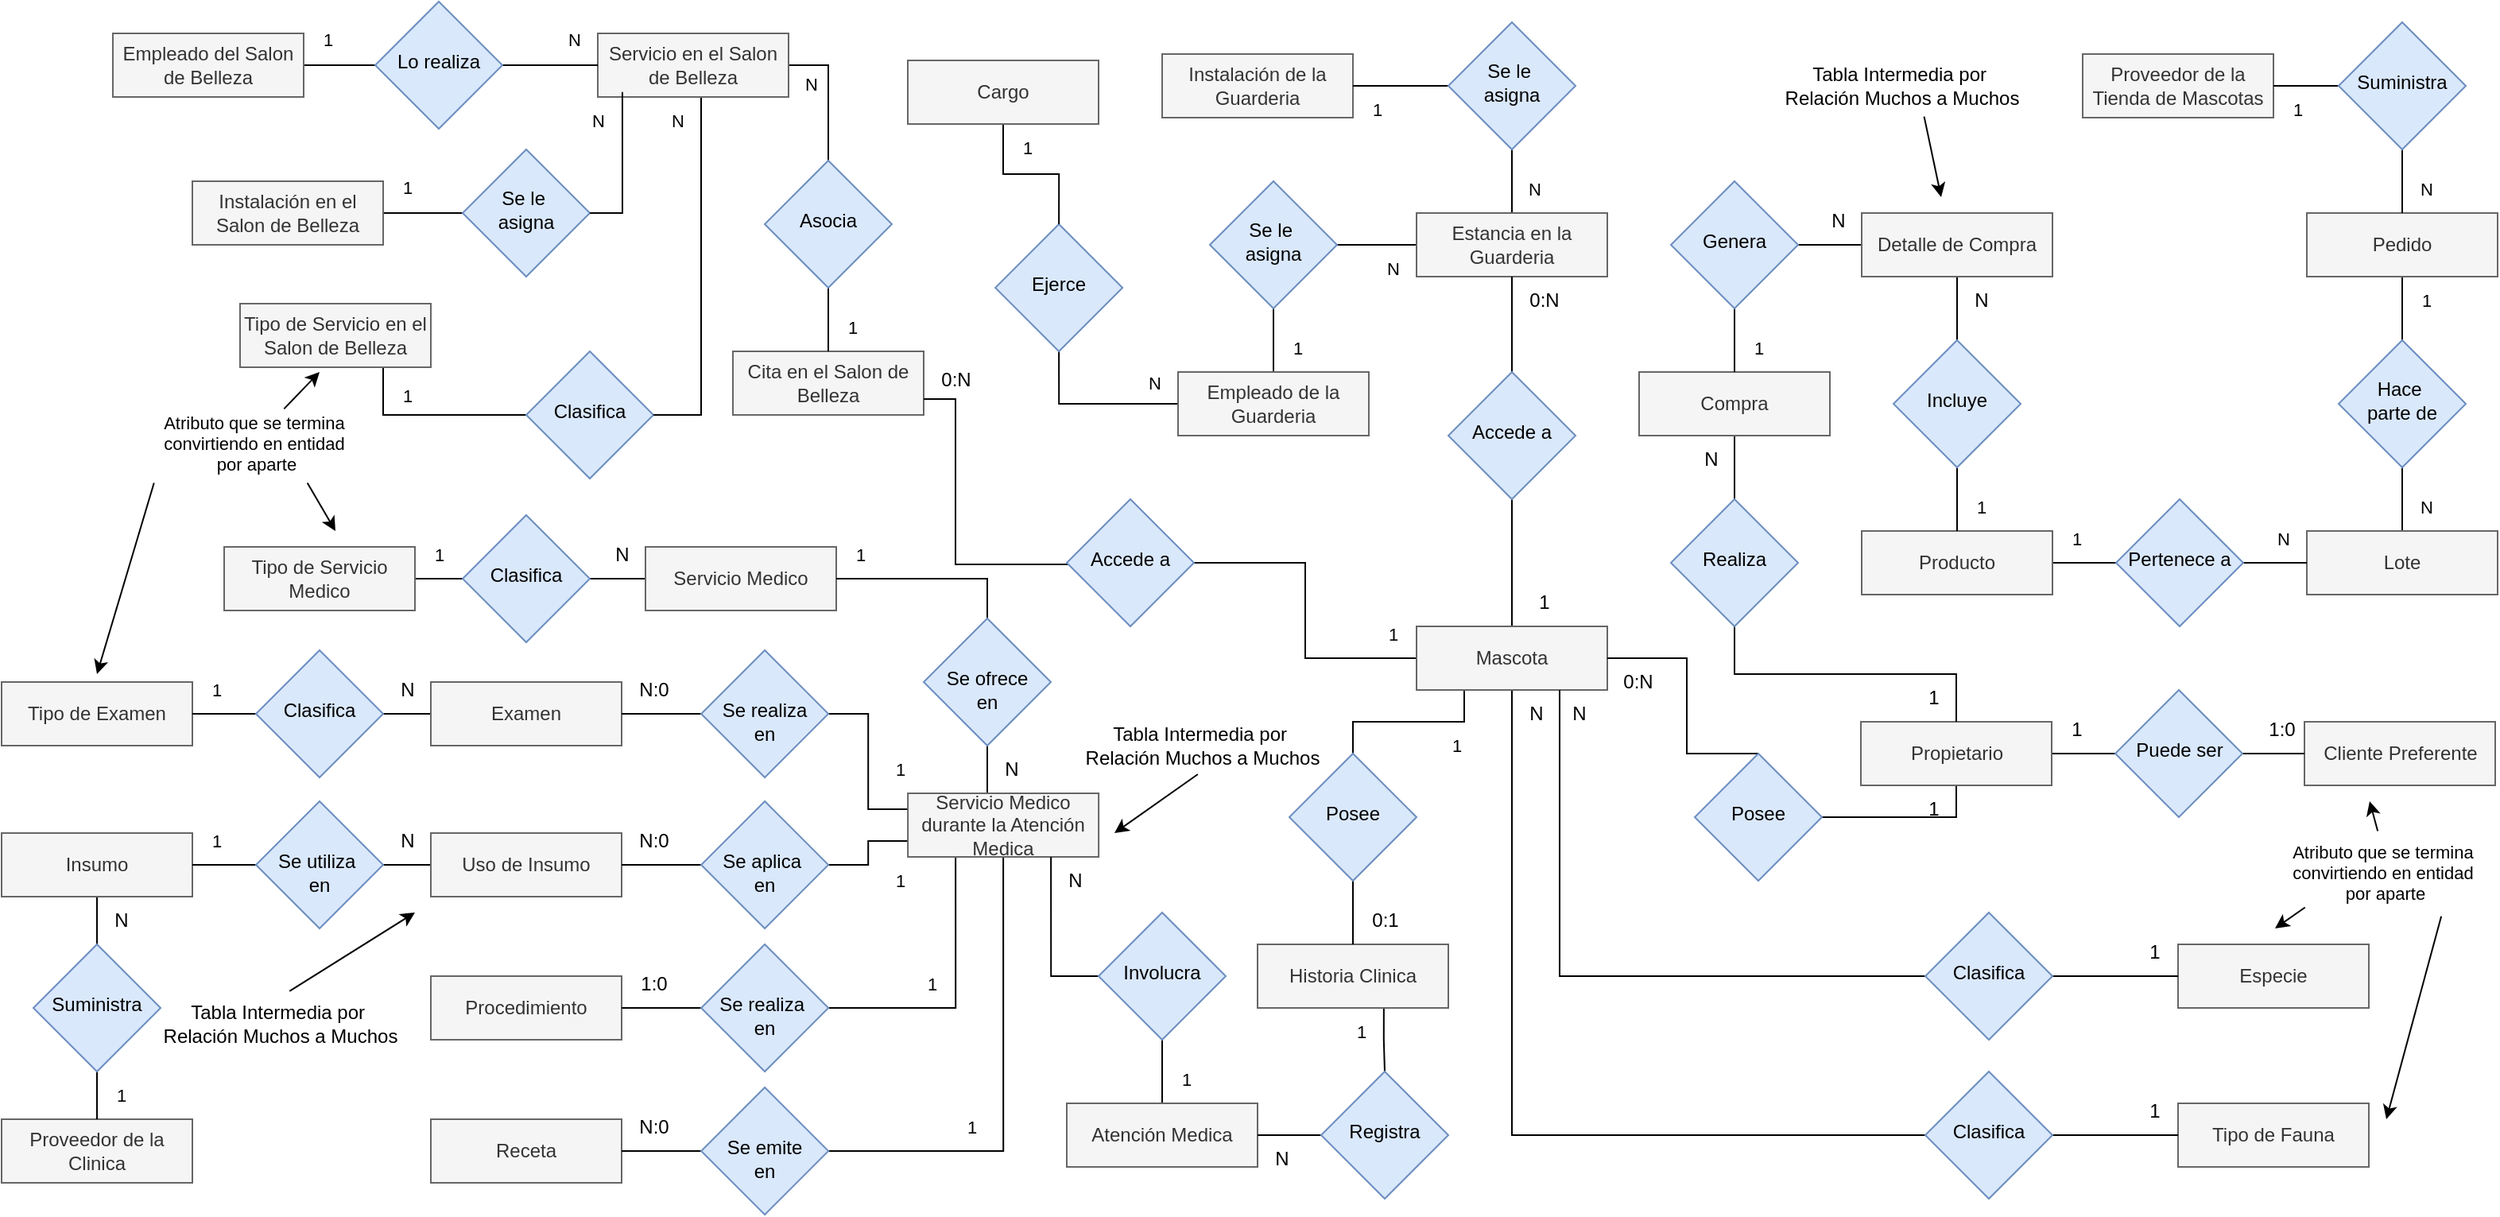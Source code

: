 <mxfile version="24.8.6">
  <diagram id="C5RBs43oDa-KdzZeNtuy" name="Page-1">
    <mxGraphModel dx="1468" dy="1619" grid="1" gridSize="10" guides="1" tooltips="1" connect="1" arrows="1" fold="1" page="1" pageScale="1" pageWidth="1169" pageHeight="827" math="0" shadow="0">
      <root>
        <mxCell id="WIyWlLk6GJQsqaUBKTNV-0" />
        <mxCell id="WIyWlLk6GJQsqaUBKTNV-1" parent="WIyWlLk6GJQsqaUBKTNV-0" />
        <mxCell id="ZD2my65vZ_bzbJDaCCm7-79" style="edgeStyle=orthogonalEdgeStyle;shape=connector;rounded=0;orthogonalLoop=1;jettySize=auto;html=1;exitX=0.5;exitY=0;exitDx=0;exitDy=0;entryX=0.5;entryY=1;entryDx=0;entryDy=0;strokeColor=default;align=center;verticalAlign=middle;fontFamily=Helvetica;fontSize=11;fontColor=default;labelBackgroundColor=default;endArrow=none;endFill=0;" parent="WIyWlLk6GJQsqaUBKTNV-1" source="ZD2my65vZ_bzbJDaCCm7-2" target="ZD2my65vZ_bzbJDaCCm7-78" edge="1">
          <mxGeometry relative="1" as="geometry" />
        </mxCell>
        <mxCell id="ZD2my65vZ_bzbJDaCCm7-2" value="Lote" style="rounded=0;whiteSpace=wrap;html=1;fillColor=#f5f5f5;fontColor=#333333;strokeColor=#666666;" parent="WIyWlLk6GJQsqaUBKTNV-1" vertex="1">
          <mxGeometry x="1640" y="-100" width="120" height="40" as="geometry" />
        </mxCell>
        <mxCell id="ZD2my65vZ_bzbJDaCCm7-113" style="edgeStyle=orthogonalEdgeStyle;shape=connector;rounded=0;orthogonalLoop=1;jettySize=auto;html=1;exitX=0.5;exitY=1;exitDx=0;exitDy=0;entryX=0;entryY=0.5;entryDx=0;entryDy=0;strokeColor=default;align=center;verticalAlign=middle;fontFamily=Helvetica;fontSize=11;fontColor=default;labelBackgroundColor=default;endArrow=none;endFill=0;" parent="WIyWlLk6GJQsqaUBKTNV-1" source="ZD2my65vZ_bzbJDaCCm7-3" target="ZD2my65vZ_bzbJDaCCm7-112" edge="1">
          <mxGeometry relative="1" as="geometry">
            <Array as="points">
              <mxPoint x="1140" y="280" />
            </Array>
          </mxGeometry>
        </mxCell>
        <mxCell id="ZD2my65vZ_bzbJDaCCm7-143" style="edgeStyle=orthogonalEdgeStyle;shape=connector;rounded=0;orthogonalLoop=1;jettySize=auto;html=1;exitX=0.5;exitY=0;exitDx=0;exitDy=0;entryX=0.5;entryY=1;entryDx=0;entryDy=0;strokeColor=default;align=center;verticalAlign=middle;fontFamily=Helvetica;fontSize=11;fontColor=default;labelBackgroundColor=default;endArrow=none;endFill=0;" parent="WIyWlLk6GJQsqaUBKTNV-1" source="ZD2my65vZ_bzbJDaCCm7-3" target="ZD2my65vZ_bzbJDaCCm7-140" edge="1">
          <mxGeometry relative="1" as="geometry" />
        </mxCell>
        <mxCell id="ZD2my65vZ_bzbJDaCCm7-161" style="edgeStyle=orthogonalEdgeStyle;shape=connector;rounded=0;orthogonalLoop=1;jettySize=auto;html=1;exitX=0;exitY=0.5;exitDx=0;exitDy=0;strokeColor=default;align=center;verticalAlign=middle;fontFamily=Helvetica;fontSize=11;fontColor=default;labelBackgroundColor=default;endArrow=none;endFill=0;" parent="WIyWlLk6GJQsqaUBKTNV-1" source="ZD2my65vZ_bzbJDaCCm7-3" target="ZD2my65vZ_bzbJDaCCm7-138" edge="1">
          <mxGeometry relative="1" as="geometry" />
        </mxCell>
        <mxCell id="XXEYQfnlrjB_Fpcy45Wf-28" style="edgeStyle=orthogonalEdgeStyle;shape=connector;rounded=0;orthogonalLoop=1;jettySize=auto;html=1;exitX=0.25;exitY=1;exitDx=0;exitDy=0;entryX=0.5;entryY=0;entryDx=0;entryDy=0;strokeColor=default;align=center;verticalAlign=middle;fontFamily=Helvetica;fontSize=11;fontColor=default;labelBackgroundColor=default;endArrow=none;endFill=0;" parent="WIyWlLk6GJQsqaUBKTNV-1" source="ZD2my65vZ_bzbJDaCCm7-3" target="XXEYQfnlrjB_Fpcy45Wf-25" edge="1">
          <mxGeometry relative="1" as="geometry" />
        </mxCell>
        <mxCell id="ZD2my65vZ_bzbJDaCCm7-3" value="Mascota" style="rounded=0;whiteSpace=wrap;html=1;fillColor=#f5f5f5;fontColor=#333333;strokeColor=#666666;" parent="WIyWlLk6GJQsqaUBKTNV-1" vertex="1">
          <mxGeometry x="1080" y="-40" width="120" height="40" as="geometry" />
        </mxCell>
        <mxCell id="ZD2my65vZ_bzbJDaCCm7-103" style="edgeStyle=orthogonalEdgeStyle;shape=connector;rounded=0;orthogonalLoop=1;jettySize=auto;html=1;exitX=1;exitY=0.5;exitDx=0;exitDy=0;entryX=0;entryY=0.5;entryDx=0;entryDy=0;strokeColor=default;align=center;verticalAlign=middle;fontFamily=Helvetica;fontSize=11;fontColor=default;labelBackgroundColor=default;endArrow=none;endFill=0;" parent="WIyWlLk6GJQsqaUBKTNV-1" source="ZD2my65vZ_bzbJDaCCm7-4" target="ZD2my65vZ_bzbJDaCCm7-102" edge="1">
          <mxGeometry relative="1" as="geometry" />
        </mxCell>
        <mxCell id="ZD2my65vZ_bzbJDaCCm7-107" style="edgeStyle=orthogonalEdgeStyle;shape=connector;rounded=0;orthogonalLoop=1;jettySize=auto;html=1;exitX=0.5;exitY=1;exitDx=0;exitDy=0;entryX=1;entryY=0.5;entryDx=0;entryDy=0;strokeColor=default;align=center;verticalAlign=middle;fontFamily=Helvetica;fontSize=11;fontColor=default;labelBackgroundColor=default;endArrow=none;endFill=0;" parent="WIyWlLk6GJQsqaUBKTNV-1" source="ZD2my65vZ_bzbJDaCCm7-4" target="ZD2my65vZ_bzbJDaCCm7-45" edge="1">
          <mxGeometry relative="1" as="geometry">
            <mxPoint x="1329.5" y="100.0" as="targetPoint" />
          </mxGeometry>
        </mxCell>
        <mxCell id="ZD2my65vZ_bzbJDaCCm7-4" value="Propietario" style="rounded=0;whiteSpace=wrap;html=1;fillColor=#f5f5f5;fontColor=#333333;strokeColor=#666666;" parent="WIyWlLk6GJQsqaUBKTNV-1" vertex="1">
          <mxGeometry x="1359.5" y="20" width="120" height="40" as="geometry" />
        </mxCell>
        <mxCell id="ZD2my65vZ_bzbJDaCCm7-93" style="edgeStyle=orthogonalEdgeStyle;shape=connector;rounded=0;orthogonalLoop=1;jettySize=auto;html=1;exitX=1;exitY=0.5;exitDx=0;exitDy=0;entryX=0;entryY=0.5;entryDx=0;entryDy=0;strokeColor=default;align=center;verticalAlign=middle;fontFamily=Helvetica;fontSize=11;fontColor=default;labelBackgroundColor=default;endArrow=none;endFill=0;" parent="WIyWlLk6GJQsqaUBKTNV-1" source="ZD2my65vZ_bzbJDaCCm7-7" target="ZD2my65vZ_bzbJDaCCm7-73" edge="1">
          <mxGeometry relative="1" as="geometry" />
        </mxCell>
        <mxCell id="ZD2my65vZ_bzbJDaCCm7-7" value="Producto" style="rounded=0;whiteSpace=wrap;html=1;fillColor=#f5f5f5;fontColor=#333333;strokeColor=#666666;" parent="WIyWlLk6GJQsqaUBKTNV-1" vertex="1">
          <mxGeometry x="1360" y="-100" width="120" height="40" as="geometry" />
        </mxCell>
        <mxCell id="ZD2my65vZ_bzbJDaCCm7-90" style="edgeStyle=orthogonalEdgeStyle;shape=connector;rounded=0;orthogonalLoop=1;jettySize=auto;html=1;exitX=0;exitY=0.5;exitDx=0;exitDy=0;entryX=1;entryY=0.5;entryDx=0;entryDy=0;strokeColor=default;align=center;verticalAlign=middle;fontFamily=Helvetica;fontSize=11;fontColor=default;labelBackgroundColor=default;endArrow=none;endFill=0;" parent="WIyWlLk6GJQsqaUBKTNV-1" source="ZD2my65vZ_bzbJDaCCm7-8" target="ZD2my65vZ_bzbJDaCCm7-51" edge="1">
          <mxGeometry relative="1" as="geometry" />
        </mxCell>
        <mxCell id="ZD2my65vZ_bzbJDaCCm7-94" style="edgeStyle=orthogonalEdgeStyle;shape=connector;rounded=0;orthogonalLoop=1;jettySize=auto;html=1;exitX=0.5;exitY=1;exitDx=0;exitDy=0;entryX=0.5;entryY=0;entryDx=0;entryDy=0;strokeColor=default;align=center;verticalAlign=middle;fontFamily=Helvetica;fontSize=11;fontColor=default;labelBackgroundColor=default;endArrow=none;endFill=0;" parent="WIyWlLk6GJQsqaUBKTNV-1" source="ZD2my65vZ_bzbJDaCCm7-8" target="ZD2my65vZ_bzbJDaCCm7-92" edge="1">
          <mxGeometry relative="1" as="geometry" />
        </mxCell>
        <mxCell id="ZD2my65vZ_bzbJDaCCm7-8" value="Detalle de Compra" style="rounded=0;whiteSpace=wrap;html=1;fillColor=#f5f5f5;fontColor=#333333;strokeColor=#666666;" parent="WIyWlLk6GJQsqaUBKTNV-1" vertex="1">
          <mxGeometry x="1360" y="-300" width="120" height="40" as="geometry" />
        </mxCell>
        <mxCell id="ZD2my65vZ_bzbJDaCCm7-84" style="edgeStyle=orthogonalEdgeStyle;shape=connector;rounded=0;orthogonalLoop=1;jettySize=auto;html=1;exitX=0.5;exitY=1;exitDx=0;exitDy=0;entryX=0.5;entryY=0;entryDx=0;entryDy=0;strokeColor=default;align=center;verticalAlign=middle;fontFamily=Helvetica;fontSize=11;fontColor=default;labelBackgroundColor=default;endArrow=none;endFill=0;" parent="WIyWlLk6GJQsqaUBKTNV-1" source="ZD2my65vZ_bzbJDaCCm7-9" target="ZD2my65vZ_bzbJDaCCm7-62" edge="1">
          <mxGeometry relative="1" as="geometry" />
        </mxCell>
        <mxCell id="ZD2my65vZ_bzbJDaCCm7-9" value="Compra" style="rounded=0;whiteSpace=wrap;html=1;fillColor=#f5f5f5;fontColor=#333333;strokeColor=#666666;" parent="WIyWlLk6GJQsqaUBKTNV-1" vertex="1">
          <mxGeometry x="1220" y="-200" width="120" height="40" as="geometry" />
        </mxCell>
        <mxCell id="ZD2my65vZ_bzbJDaCCm7-41" value="1" style="text;html=1;align=center;verticalAlign=middle;resizable=0;points=[];autosize=1;strokeColor=none;fillColor=none;rounded=0;" parent="WIyWlLk6GJQsqaUBKTNV-1" vertex="1">
          <mxGeometry x="1389.5" y="60" width="30" height="30" as="geometry" />
        </mxCell>
        <mxCell id="ZD2my65vZ_bzbJDaCCm7-42" value="0:N" style="text;html=1;align=center;verticalAlign=middle;resizable=0;points=[];autosize=1;strokeColor=none;fillColor=none;rounded=0;" parent="WIyWlLk6GJQsqaUBKTNV-1" vertex="1">
          <mxGeometry x="1199" y="-20" width="40" height="30" as="geometry" />
        </mxCell>
        <mxCell id="ZD2my65vZ_bzbJDaCCm7-105" style="edgeStyle=orthogonalEdgeStyle;shape=connector;rounded=0;orthogonalLoop=1;jettySize=auto;html=1;exitX=0.5;exitY=0;exitDx=0;exitDy=0;entryX=1;entryY=0.5;entryDx=0;entryDy=0;strokeColor=default;align=center;verticalAlign=middle;fontFamily=Helvetica;fontSize=11;fontColor=default;labelBackgroundColor=default;endArrow=none;endFill=0;" parent="WIyWlLk6GJQsqaUBKTNV-1" source="ZD2my65vZ_bzbJDaCCm7-45" target="ZD2my65vZ_bzbJDaCCm7-3" edge="1">
          <mxGeometry relative="1" as="geometry">
            <Array as="points">
              <mxPoint x="1250" y="40" />
              <mxPoint x="1250" y="-20" />
            </Array>
          </mxGeometry>
        </mxCell>
        <mxCell id="ZD2my65vZ_bzbJDaCCm7-45" value="Posee" style="rhombus;whiteSpace=wrap;html=1;shadow=0;fontFamily=Helvetica;fontSize=12;align=center;strokeWidth=1;spacing=6;spacingTop=-4;fillColor=#dae8fc;strokeColor=#6c8ebf;rounded=0;" parent="WIyWlLk6GJQsqaUBKTNV-1" vertex="1">
          <mxGeometry x="1255" y="40" width="80" height="80" as="geometry" />
        </mxCell>
        <mxCell id="ZD2my65vZ_bzbJDaCCm7-46" value="N" style="text;html=1;align=center;verticalAlign=middle;resizable=0;points=[];autosize=1;strokeColor=none;fillColor=none;" parent="WIyWlLk6GJQsqaUBKTNV-1" vertex="1">
          <mxGeometry x="1420" y="-260" width="30" height="30" as="geometry" />
        </mxCell>
        <mxCell id="ZD2my65vZ_bzbJDaCCm7-48" value="N" style="text;html=1;align=center;verticalAlign=middle;resizable=0;points=[];autosize=1;strokeColor=none;fillColor=none;" parent="WIyWlLk6GJQsqaUBKTNV-1" vertex="1">
          <mxGeometry x="1250" y="-160" width="30" height="30" as="geometry" />
        </mxCell>
        <mxCell id="ZD2my65vZ_bzbJDaCCm7-89" style="edgeStyle=orthogonalEdgeStyle;shape=connector;rounded=0;orthogonalLoop=1;jettySize=auto;html=1;exitX=0.5;exitY=1;exitDx=0;exitDy=0;entryX=0.5;entryY=0;entryDx=0;entryDy=0;strokeColor=default;align=center;verticalAlign=middle;fontFamily=Helvetica;fontSize=11;fontColor=default;labelBackgroundColor=default;endArrow=none;endFill=0;" parent="WIyWlLk6GJQsqaUBKTNV-1" source="ZD2my65vZ_bzbJDaCCm7-51" target="ZD2my65vZ_bzbJDaCCm7-9" edge="1">
          <mxGeometry relative="1" as="geometry" />
        </mxCell>
        <mxCell id="ZD2my65vZ_bzbJDaCCm7-51" value="Genera" style="rhombus;whiteSpace=wrap;html=1;shadow=0;fontFamily=Helvetica;fontSize=12;align=center;strokeWidth=1;spacing=6;spacingTop=-4;fillColor=#dae8fc;strokeColor=#6c8ebf;rounded=0;" parent="WIyWlLk6GJQsqaUBKTNV-1" vertex="1">
          <mxGeometry x="1240" y="-320" width="80" height="80" as="geometry" />
        </mxCell>
        <mxCell id="ZD2my65vZ_bzbJDaCCm7-56" value="N" style="text;html=1;align=center;verticalAlign=middle;resizable=0;points=[];autosize=1;strokeColor=none;fillColor=none;" parent="WIyWlLk6GJQsqaUBKTNV-1" vertex="1">
          <mxGeometry x="1330" y="-310" width="30" height="30" as="geometry" />
        </mxCell>
        <mxCell id="ZD2my65vZ_bzbJDaCCm7-58" value="1" style="text;html=1;align=center;verticalAlign=middle;resizable=0;points=[];autosize=1;strokeColor=none;fillColor=none;" parent="WIyWlLk6GJQsqaUBKTNV-1" vertex="1">
          <mxGeometry x="1389.5" y="-10" width="30" height="30" as="geometry" />
        </mxCell>
        <mxCell id="ZD2my65vZ_bzbJDaCCm7-100" style="edgeStyle=orthogonalEdgeStyle;shape=connector;rounded=0;orthogonalLoop=1;jettySize=auto;html=1;exitX=0.5;exitY=1;exitDx=0;exitDy=0;strokeColor=default;align=center;verticalAlign=middle;fontFamily=Helvetica;fontSize=11;fontColor=default;labelBackgroundColor=default;endArrow=none;endFill=0;entryX=0.5;entryY=0;entryDx=0;entryDy=0;" parent="WIyWlLk6GJQsqaUBKTNV-1" source="ZD2my65vZ_bzbJDaCCm7-62" target="ZD2my65vZ_bzbJDaCCm7-4" edge="1">
          <mxGeometry relative="1" as="geometry">
            <mxPoint x="1369.615" y="10" as="targetPoint" />
            <mxPoint x="1370" y="-60.0" as="sourcePoint" />
          </mxGeometry>
        </mxCell>
        <mxCell id="ZD2my65vZ_bzbJDaCCm7-62" value="Realiza" style="rhombus;whiteSpace=wrap;html=1;shadow=0;fontFamily=Helvetica;fontSize=12;align=center;strokeWidth=1;spacing=6;spacingTop=-4;fillColor=#dae8fc;strokeColor=#6c8ebf;rounded=0;" parent="WIyWlLk6GJQsqaUBKTNV-1" vertex="1">
          <mxGeometry x="1240" y="-120" width="80" height="80" as="geometry" />
        </mxCell>
        <mxCell id="ZD2my65vZ_bzbJDaCCm7-75" style="edgeStyle=orthogonalEdgeStyle;rounded=0;orthogonalLoop=1;jettySize=auto;html=1;exitX=1;exitY=0.5;exitDx=0;exitDy=0;endArrow=none;endFill=0;" parent="WIyWlLk6GJQsqaUBKTNV-1" source="ZD2my65vZ_bzbJDaCCm7-73" target="ZD2my65vZ_bzbJDaCCm7-2" edge="1">
          <mxGeometry relative="1" as="geometry" />
        </mxCell>
        <mxCell id="ZD2my65vZ_bzbJDaCCm7-73" value="Pertenece a" style="rhombus;whiteSpace=wrap;html=1;shadow=0;fontFamily=Helvetica;fontSize=12;align=center;strokeWidth=1;spacing=6;spacingTop=-4;fillColor=#dae8fc;strokeColor=#6c8ebf;rounded=0;" parent="WIyWlLk6GJQsqaUBKTNV-1" vertex="1">
          <mxGeometry x="1520" y="-120" width="80" height="80" as="geometry" />
        </mxCell>
        <mxCell id="ZD2my65vZ_bzbJDaCCm7-76" value="N" style="text;html=1;align=center;verticalAlign=middle;resizable=0;points=[];autosize=1;strokeColor=none;fillColor=none;fontFamily=Helvetica;fontSize=11;fontColor=default;labelBackgroundColor=default;" parent="WIyWlLk6GJQsqaUBKTNV-1" vertex="1">
          <mxGeometry x="1610" y="-110" width="30" height="30" as="geometry" />
        </mxCell>
        <mxCell id="ZD2my65vZ_bzbJDaCCm7-77" value="1" style="text;html=1;align=center;verticalAlign=middle;resizable=0;points=[];autosize=1;strokeColor=none;fillColor=none;fontFamily=Helvetica;fontSize=11;fontColor=default;labelBackgroundColor=default;" parent="WIyWlLk6GJQsqaUBKTNV-1" vertex="1">
          <mxGeometry x="1480" y="-110" width="30" height="30" as="geometry" />
        </mxCell>
        <mxCell id="ZD2my65vZ_bzbJDaCCm7-81" style="edgeStyle=orthogonalEdgeStyle;shape=connector;rounded=0;orthogonalLoop=1;jettySize=auto;html=1;strokeColor=default;align=center;verticalAlign=middle;fontFamily=Helvetica;fontSize=11;fontColor=default;labelBackgroundColor=default;endArrow=none;endFill=0;" parent="WIyWlLk6GJQsqaUBKTNV-1" source="ZD2my65vZ_bzbJDaCCm7-78" target="ZD2my65vZ_bzbJDaCCm7-80" edge="1">
          <mxGeometry relative="1" as="geometry" />
        </mxCell>
        <mxCell id="ZD2my65vZ_bzbJDaCCm7-78" value="Hace&amp;nbsp;&lt;div&gt;parte de&lt;/div&gt;" style="rhombus;whiteSpace=wrap;html=1;shadow=0;fontFamily=Helvetica;fontSize=12;align=center;strokeWidth=1;spacing=6;spacingTop=-4;fillColor=#dae8fc;strokeColor=#6c8ebf;rounded=0;" parent="WIyWlLk6GJQsqaUBKTNV-1" vertex="1">
          <mxGeometry x="1660" y="-220" width="80" height="80" as="geometry" />
        </mxCell>
        <mxCell id="ZD2my65vZ_bzbJDaCCm7-80" value="Pedido" style="rounded=0;whiteSpace=wrap;html=1;fillColor=#f5f5f5;fontColor=#333333;strokeColor=#666666;" parent="WIyWlLk6GJQsqaUBKTNV-1" vertex="1">
          <mxGeometry x="1640" y="-300" width="120" height="40" as="geometry" />
        </mxCell>
        <mxCell id="ZD2my65vZ_bzbJDaCCm7-82" value="1" style="text;html=1;align=center;verticalAlign=middle;resizable=0;points=[];autosize=1;strokeColor=none;fillColor=none;fontFamily=Helvetica;fontSize=11;fontColor=default;labelBackgroundColor=default;" parent="WIyWlLk6GJQsqaUBKTNV-1" vertex="1">
          <mxGeometry x="1700" y="-260" width="30" height="30" as="geometry" />
        </mxCell>
        <mxCell id="ZD2my65vZ_bzbJDaCCm7-83" value="N" style="text;html=1;align=center;verticalAlign=middle;resizable=0;points=[];autosize=1;strokeColor=none;fillColor=none;fontFamily=Helvetica;fontSize=11;fontColor=default;labelBackgroundColor=default;" parent="WIyWlLk6GJQsqaUBKTNV-1" vertex="1">
          <mxGeometry x="1700" y="-130" width="30" height="30" as="geometry" />
        </mxCell>
        <mxCell id="ZD2my65vZ_bzbJDaCCm7-85" value="Proveedor de la Tienda de Mascotas" style="rounded=0;whiteSpace=wrap;html=1;fillColor=#f5f5f5;fontColor=#333333;strokeColor=#666666;" parent="WIyWlLk6GJQsqaUBKTNV-1" vertex="1">
          <mxGeometry x="1499" y="-400" width="120" height="40" as="geometry" />
        </mxCell>
        <mxCell id="ZD2my65vZ_bzbJDaCCm7-88" style="edgeStyle=orthogonalEdgeStyle;shape=connector;rounded=0;orthogonalLoop=1;jettySize=auto;html=1;exitX=0.5;exitY=1;exitDx=0;exitDy=0;entryX=0.5;entryY=0;entryDx=0;entryDy=0;strokeColor=default;align=center;verticalAlign=middle;fontFamily=Helvetica;fontSize=11;fontColor=default;labelBackgroundColor=default;endArrow=none;endFill=0;" parent="WIyWlLk6GJQsqaUBKTNV-1" source="ZD2my65vZ_bzbJDaCCm7-86" target="ZD2my65vZ_bzbJDaCCm7-80" edge="1">
          <mxGeometry relative="1" as="geometry" />
        </mxCell>
        <mxCell id="ZD2my65vZ_bzbJDaCCm7-97" style="edgeStyle=orthogonalEdgeStyle;shape=connector;rounded=0;orthogonalLoop=1;jettySize=auto;html=1;exitX=0;exitY=0.5;exitDx=0;exitDy=0;entryX=1;entryY=0.5;entryDx=0;entryDy=0;strokeColor=default;align=center;verticalAlign=middle;fontFamily=Helvetica;fontSize=11;fontColor=default;labelBackgroundColor=default;endArrow=none;endFill=0;" parent="WIyWlLk6GJQsqaUBKTNV-1" source="ZD2my65vZ_bzbJDaCCm7-86" target="ZD2my65vZ_bzbJDaCCm7-85" edge="1">
          <mxGeometry relative="1" as="geometry" />
        </mxCell>
        <mxCell id="ZD2my65vZ_bzbJDaCCm7-86" value="&lt;div&gt;Suministra&lt;/div&gt;" style="rhombus;whiteSpace=wrap;html=1;shadow=0;fontFamily=Helvetica;fontSize=12;align=center;strokeWidth=1;spacing=6;spacingTop=-4;fillColor=#dae8fc;strokeColor=#6c8ebf;rounded=0;" parent="WIyWlLk6GJQsqaUBKTNV-1" vertex="1">
          <mxGeometry x="1660" y="-420" width="80" height="80" as="geometry" />
        </mxCell>
        <mxCell id="ZD2my65vZ_bzbJDaCCm7-91" value="1" style="text;html=1;align=center;verticalAlign=middle;resizable=0;points=[];autosize=1;strokeColor=none;fillColor=none;fontFamily=Helvetica;fontSize=11;fontColor=default;labelBackgroundColor=default;" parent="WIyWlLk6GJQsqaUBKTNV-1" vertex="1">
          <mxGeometry x="1280" y="-230" width="30" height="30" as="geometry" />
        </mxCell>
        <mxCell id="ZD2my65vZ_bzbJDaCCm7-95" style="edgeStyle=orthogonalEdgeStyle;shape=connector;rounded=0;orthogonalLoop=1;jettySize=auto;html=1;exitX=0.5;exitY=1;exitDx=0;exitDy=0;entryX=0.5;entryY=0;entryDx=0;entryDy=0;strokeColor=default;align=center;verticalAlign=middle;fontFamily=Helvetica;fontSize=11;fontColor=default;labelBackgroundColor=default;endArrow=none;endFill=0;" parent="WIyWlLk6GJQsqaUBKTNV-1" source="ZD2my65vZ_bzbJDaCCm7-92" target="ZD2my65vZ_bzbJDaCCm7-7" edge="1">
          <mxGeometry relative="1" as="geometry" />
        </mxCell>
        <mxCell id="ZD2my65vZ_bzbJDaCCm7-92" value="Incluye" style="rhombus;whiteSpace=wrap;html=1;shadow=0;fontFamily=Helvetica;fontSize=12;align=center;strokeWidth=1;spacing=6;spacingTop=-4;fillColor=#dae8fc;strokeColor=#6c8ebf;rounded=0;" parent="WIyWlLk6GJQsqaUBKTNV-1" vertex="1">
          <mxGeometry x="1380" y="-220" width="80" height="80" as="geometry" />
        </mxCell>
        <mxCell id="ZD2my65vZ_bzbJDaCCm7-96" value="1" style="text;html=1;align=center;verticalAlign=middle;resizable=0;points=[];autosize=1;strokeColor=none;fillColor=none;fontFamily=Helvetica;fontSize=11;fontColor=default;labelBackgroundColor=default;" parent="WIyWlLk6GJQsqaUBKTNV-1" vertex="1">
          <mxGeometry x="1420" y="-130" width="30" height="30" as="geometry" />
        </mxCell>
        <mxCell id="ZD2my65vZ_bzbJDaCCm7-98" value="1" style="text;html=1;align=center;verticalAlign=middle;resizable=0;points=[];autosize=1;strokeColor=none;fillColor=none;fontFamily=Helvetica;fontSize=11;fontColor=default;labelBackgroundColor=default;" parent="WIyWlLk6GJQsqaUBKTNV-1" vertex="1">
          <mxGeometry x="1619" y="-380" width="30" height="30" as="geometry" />
        </mxCell>
        <mxCell id="ZD2my65vZ_bzbJDaCCm7-99" value="N" style="text;html=1;align=center;verticalAlign=middle;resizable=0;points=[];autosize=1;strokeColor=none;fillColor=none;fontFamily=Helvetica;fontSize=11;fontColor=default;labelBackgroundColor=default;" parent="WIyWlLk6GJQsqaUBKTNV-1" vertex="1">
          <mxGeometry x="1700" y="-330" width="30" height="30" as="geometry" />
        </mxCell>
        <mxCell id="ZD2my65vZ_bzbJDaCCm7-101" value="Cliente Preferente" style="rounded=0;whiteSpace=wrap;html=1;fillColor=#f5f5f5;fontColor=#333333;strokeColor=#666666;" parent="WIyWlLk6GJQsqaUBKTNV-1" vertex="1">
          <mxGeometry x="1638.5" y="20" width="120" height="40" as="geometry" />
        </mxCell>
        <mxCell id="ZD2my65vZ_bzbJDaCCm7-104" style="edgeStyle=orthogonalEdgeStyle;shape=connector;rounded=0;orthogonalLoop=1;jettySize=auto;html=1;exitX=1;exitY=0.5;exitDx=0;exitDy=0;entryX=0;entryY=0.5;entryDx=0;entryDy=0;strokeColor=default;align=center;verticalAlign=middle;fontFamily=Helvetica;fontSize=11;fontColor=default;labelBackgroundColor=default;endArrow=none;endFill=0;" parent="WIyWlLk6GJQsqaUBKTNV-1" source="ZD2my65vZ_bzbJDaCCm7-102" target="ZD2my65vZ_bzbJDaCCm7-101" edge="1">
          <mxGeometry relative="1" as="geometry" />
        </mxCell>
        <mxCell id="ZD2my65vZ_bzbJDaCCm7-102" value="Puede ser" style="rhombus;whiteSpace=wrap;html=1;shadow=0;fontFamily=Helvetica;fontSize=12;align=center;strokeWidth=1;spacing=6;spacingTop=-4;fillColor=#dae8fc;strokeColor=#6c8ebf;rounded=0;" parent="WIyWlLk6GJQsqaUBKTNV-1" vertex="1">
          <mxGeometry x="1519.5" width="80" height="80" as="geometry" />
        </mxCell>
        <mxCell id="ZD2my65vZ_bzbJDaCCm7-108" value="Atributo que se termina&amp;nbsp;&lt;div&gt;convirtiendo en entidad&amp;nbsp;&lt;/div&gt;&lt;div&gt;por aparte&lt;/div&gt;" style="text;html=1;align=center;verticalAlign=middle;resizable=0;points=[];autosize=1;strokeColor=none;fillColor=none;fontFamily=Helvetica;fontSize=11;fontColor=default;labelBackgroundColor=default;" parent="WIyWlLk6GJQsqaUBKTNV-1" vertex="1">
          <mxGeometry x="1619" y="90" width="140" height="50" as="geometry" />
        </mxCell>
        <mxCell id="ZD2my65vZ_bzbJDaCCm7-109" value="Especie" style="rounded=0;whiteSpace=wrap;html=1;fillColor=#f5f5f5;fontColor=#333333;strokeColor=#666666;" parent="WIyWlLk6GJQsqaUBKTNV-1" vertex="1">
          <mxGeometry x="1559" y="160" width="120" height="40" as="geometry" />
        </mxCell>
        <mxCell id="ZD2my65vZ_bzbJDaCCm7-110" value="Tipo de Fauna" style="rounded=0;whiteSpace=wrap;html=1;fillColor=#f5f5f5;fontColor=#333333;strokeColor=#666666;" parent="WIyWlLk6GJQsqaUBKTNV-1" vertex="1">
          <mxGeometry x="1559" y="260" width="120" height="40" as="geometry" />
        </mxCell>
        <mxCell id="ZD2my65vZ_bzbJDaCCm7-118" style="edgeStyle=orthogonalEdgeStyle;shape=connector;rounded=0;orthogonalLoop=1;jettySize=auto;html=1;exitX=1;exitY=0.5;exitDx=0;exitDy=0;entryX=0;entryY=0.5;entryDx=0;entryDy=0;strokeColor=default;align=center;verticalAlign=middle;fontFamily=Helvetica;fontSize=11;fontColor=default;labelBackgroundColor=default;endArrow=none;endFill=0;" parent="WIyWlLk6GJQsqaUBKTNV-1" source="ZD2my65vZ_bzbJDaCCm7-111" target="ZD2my65vZ_bzbJDaCCm7-109" edge="1">
          <mxGeometry relative="1" as="geometry">
            <Array as="points">
              <mxPoint x="1479" y="180" />
            </Array>
          </mxGeometry>
        </mxCell>
        <mxCell id="ZD2my65vZ_bzbJDaCCm7-155" style="edgeStyle=orthogonalEdgeStyle;shape=connector;rounded=0;orthogonalLoop=1;jettySize=auto;html=1;exitX=0;exitY=0.5;exitDx=0;exitDy=0;entryX=0.75;entryY=1;entryDx=0;entryDy=0;strokeColor=default;align=center;verticalAlign=middle;fontFamily=Helvetica;fontSize=11;fontColor=default;labelBackgroundColor=default;endArrow=none;endFill=0;" parent="WIyWlLk6GJQsqaUBKTNV-1" source="ZD2my65vZ_bzbJDaCCm7-111" target="ZD2my65vZ_bzbJDaCCm7-3" edge="1">
          <mxGeometry relative="1" as="geometry">
            <Array as="points">
              <mxPoint x="1170" y="180" />
            </Array>
          </mxGeometry>
        </mxCell>
        <mxCell id="ZD2my65vZ_bzbJDaCCm7-111" value="Clasifica" style="rhombus;whiteSpace=wrap;html=1;shadow=0;fontFamily=Helvetica;fontSize=12;align=center;strokeWidth=1;spacing=6;spacingTop=-4;fillColor=#dae8fc;strokeColor=#6c8ebf;rounded=0;" parent="WIyWlLk6GJQsqaUBKTNV-1" vertex="1">
          <mxGeometry x="1400" y="140" width="80" height="80" as="geometry" />
        </mxCell>
        <mxCell id="ZD2my65vZ_bzbJDaCCm7-119" style="edgeStyle=orthogonalEdgeStyle;shape=connector;rounded=0;orthogonalLoop=1;jettySize=auto;html=1;exitX=1;exitY=0.5;exitDx=0;exitDy=0;entryX=0;entryY=0.5;entryDx=0;entryDy=0;strokeColor=default;align=center;verticalAlign=middle;fontFamily=Helvetica;fontSize=11;fontColor=default;labelBackgroundColor=default;endArrow=none;endFill=0;" parent="WIyWlLk6GJQsqaUBKTNV-1" source="ZD2my65vZ_bzbJDaCCm7-112" target="ZD2my65vZ_bzbJDaCCm7-110" edge="1">
          <mxGeometry relative="1" as="geometry" />
        </mxCell>
        <mxCell id="ZD2my65vZ_bzbJDaCCm7-112" value="Clasifica" style="rhombus;whiteSpace=wrap;html=1;shadow=0;fontFamily=Helvetica;fontSize=12;align=center;strokeWidth=1;spacing=6;spacingTop=-4;fillColor=#dae8fc;strokeColor=#6c8ebf;rounded=0;" parent="WIyWlLk6GJQsqaUBKTNV-1" vertex="1">
          <mxGeometry x="1400" y="240" width="80" height="80" as="geometry" />
        </mxCell>
        <mxCell id="ZD2my65vZ_bzbJDaCCm7-115" value="1" style="text;html=1;align=center;verticalAlign=middle;resizable=0;points=[];autosize=1;strokeColor=none;fillColor=none;" parent="WIyWlLk6GJQsqaUBKTNV-1" vertex="1">
          <mxGeometry x="1479.5" y="10" width="30" height="30" as="geometry" />
        </mxCell>
        <mxCell id="ZD2my65vZ_bzbJDaCCm7-116" value="1:0" style="text;html=1;align=center;verticalAlign=middle;resizable=0;points=[];autosize=1;strokeColor=none;fillColor=none;" parent="WIyWlLk6GJQsqaUBKTNV-1" vertex="1">
          <mxGeometry x="1603.5" y="10" width="40" height="30" as="geometry" />
        </mxCell>
        <mxCell id="ZD2my65vZ_bzbJDaCCm7-120" value="N" style="text;html=1;align=center;verticalAlign=middle;resizable=0;points=[];autosize=1;strokeColor=none;fillColor=none;rounded=0;" parent="WIyWlLk6GJQsqaUBKTNV-1" vertex="1">
          <mxGeometry x="1167" width="30" height="30" as="geometry" />
        </mxCell>
        <mxCell id="ZD2my65vZ_bzbJDaCCm7-121" value="1" style="text;html=1;align=center;verticalAlign=middle;resizable=0;points=[];autosize=1;strokeColor=none;fillColor=none;rounded=0;" parent="WIyWlLk6GJQsqaUBKTNV-1" vertex="1">
          <mxGeometry x="1529" y="250" width="30" height="30" as="geometry" />
        </mxCell>
        <mxCell id="ZD2my65vZ_bzbJDaCCm7-122" value="1" style="text;html=1;align=center;verticalAlign=middle;resizable=0;points=[];autosize=1;strokeColor=none;fillColor=none;rounded=0;" parent="WIyWlLk6GJQsqaUBKTNV-1" vertex="1">
          <mxGeometry x="1529" y="150" width="30" height="30" as="geometry" />
        </mxCell>
        <mxCell id="ZD2my65vZ_bzbJDaCCm7-125" value="" style="endArrow=classic;html=1;rounded=0;strokeColor=default;align=center;verticalAlign=middle;fontFamily=Helvetica;fontSize=11;fontColor=default;labelBackgroundColor=default;exitX=0.754;exitY=1.048;exitDx=0;exitDy=0;exitPerimeter=0;" parent="WIyWlLk6GJQsqaUBKTNV-1" source="ZD2my65vZ_bzbJDaCCm7-108" edge="1">
          <mxGeometry width="50" height="50" relative="1" as="geometry">
            <mxPoint x="1722.74" y="145" as="sourcePoint" />
            <mxPoint x="1690" y="270" as="targetPoint" />
          </mxGeometry>
        </mxCell>
        <mxCell id="ZD2my65vZ_bzbJDaCCm7-126" value="" style="endArrow=classic;html=1;rounded=0;strokeColor=default;align=center;verticalAlign=middle;fontFamily=Helvetica;fontSize=11;fontColor=default;labelBackgroundColor=default;exitX=0.142;exitY=0.935;exitDx=0;exitDy=0;exitPerimeter=0;" parent="WIyWlLk6GJQsqaUBKTNV-1" source="ZD2my65vZ_bzbJDaCCm7-108" edge="1">
          <mxGeometry width="50" height="50" relative="1" as="geometry">
            <mxPoint x="1629" y="130" as="sourcePoint" />
            <mxPoint x="1620" y="150" as="targetPoint" />
          </mxGeometry>
        </mxCell>
        <mxCell id="ZD2my65vZ_bzbJDaCCm7-127" value="" style="endArrow=classic;html=1;rounded=0;strokeColor=default;align=center;verticalAlign=middle;fontFamily=Helvetica;fontSize=11;fontColor=default;labelBackgroundColor=default;exitX=0.115;exitY=-0.025;exitDx=0;exitDy=0;exitPerimeter=0;" parent="WIyWlLk6GJQsqaUBKTNV-1" edge="1">
          <mxGeometry width="50" height="50" relative="1" as="geometry">
            <mxPoint x="1684.6" y="88.75" as="sourcePoint" />
            <mxPoint x="1679.5" y="70" as="targetPoint" />
          </mxGeometry>
        </mxCell>
        <mxCell id="ZD2my65vZ_bzbJDaCCm7-128" value="N" style="text;html=1;align=center;verticalAlign=middle;resizable=0;points=[];autosize=1;strokeColor=none;fillColor=none;rounded=0;" parent="WIyWlLk6GJQsqaUBKTNV-1" vertex="1">
          <mxGeometry x="1140" width="30" height="30" as="geometry" />
        </mxCell>
        <mxCell id="rv5vQn0ACqXn0Lk7wR5C-0" style="edgeStyle=orthogonalEdgeStyle;rounded=0;orthogonalLoop=1;jettySize=auto;html=1;exitX=0;exitY=0.5;exitDx=0;exitDy=0;entryX=0.75;entryY=1;entryDx=0;entryDy=0;endArrow=none;endFill=0;" edge="1" parent="WIyWlLk6GJQsqaUBKTNV-1" source="ZD2my65vZ_bzbJDaCCm7-130" target="ZD2my65vZ_bzbJDaCCm7-132">
          <mxGeometry relative="1" as="geometry" />
        </mxCell>
        <mxCell id="ZD2my65vZ_bzbJDaCCm7-130" value="Clasifica" style="rhombus;whiteSpace=wrap;html=1;shadow=0;fontFamily=Helvetica;fontSize=12;align=center;strokeWidth=1;spacing=6;spacingTop=-4;fillColor=#dae8fc;strokeColor=#6c8ebf;rounded=0;" parent="WIyWlLk6GJQsqaUBKTNV-1" vertex="1">
          <mxGeometry x="520" y="-213" width="80" height="80" as="geometry" />
        </mxCell>
        <mxCell id="ZD2my65vZ_bzbJDaCCm7-131" value="Cita en el Salon de Belleza" style="rounded=0;whiteSpace=wrap;html=1;fillColor=#f5f5f5;fontColor=#333333;strokeColor=#666666;" parent="WIyWlLk6GJQsqaUBKTNV-1" vertex="1">
          <mxGeometry x="650" y="-213" width="120" height="40" as="geometry" />
        </mxCell>
        <mxCell id="ZD2my65vZ_bzbJDaCCm7-132" value="Tipo de Servicio en el Salon de Belleza" style="rounded=0;whiteSpace=wrap;html=1;fillColor=#f5f5f5;fontColor=#333333;strokeColor=#666666;" parent="WIyWlLk6GJQsqaUBKTNV-1" vertex="1">
          <mxGeometry x="340" y="-243" width="120" height="40" as="geometry" />
        </mxCell>
        <mxCell id="ZD2my65vZ_bzbJDaCCm7-149" style="edgeStyle=orthogonalEdgeStyle;shape=connector;rounded=0;orthogonalLoop=1;jettySize=auto;html=1;exitX=0.5;exitY=0;exitDx=0;exitDy=0;entryX=0.5;entryY=1;entryDx=0;entryDy=0;strokeColor=default;align=center;verticalAlign=middle;fontFamily=Helvetica;fontSize=11;fontColor=default;labelBackgroundColor=default;endArrow=none;endFill=0;" parent="WIyWlLk6GJQsqaUBKTNV-1" source="ZD2my65vZ_bzbJDaCCm7-133" target="ZD2my65vZ_bzbJDaCCm7-142" edge="1">
          <mxGeometry relative="1" as="geometry" />
        </mxCell>
        <mxCell id="PxffLvr89vaoNv3_Ps3O-4" style="edgeStyle=orthogonalEdgeStyle;rounded=0;orthogonalLoop=1;jettySize=auto;html=1;exitX=0;exitY=0.5;exitDx=0;exitDy=0;entryX=0.5;entryY=1;entryDx=0;entryDy=0;endArrow=none;endFill=0;" parent="WIyWlLk6GJQsqaUBKTNV-1" source="ZD2my65vZ_bzbJDaCCm7-133" target="PxffLvr89vaoNv3_Ps3O-0" edge="1">
          <mxGeometry relative="1" as="geometry" />
        </mxCell>
        <mxCell id="ZD2my65vZ_bzbJDaCCm7-133" value="Empleado de la Guarderia" style="rounded=0;whiteSpace=wrap;html=1;fillColor=#f5f5f5;fontColor=#333333;strokeColor=#666666;" parent="WIyWlLk6GJQsqaUBKTNV-1" vertex="1">
          <mxGeometry x="930" y="-200" width="120" height="40" as="geometry" />
        </mxCell>
        <mxCell id="ZD2my65vZ_bzbJDaCCm7-166" style="edgeStyle=orthogonalEdgeStyle;shape=connector;rounded=0;orthogonalLoop=1;jettySize=auto;html=1;exitX=1;exitY=0.5;exitDx=0;exitDy=0;entryX=0.5;entryY=0;entryDx=0;entryDy=0;strokeColor=default;align=center;verticalAlign=middle;fontFamily=Helvetica;fontSize=11;fontColor=default;labelBackgroundColor=default;endArrow=none;endFill=0;" parent="WIyWlLk6GJQsqaUBKTNV-1" source="ZD2my65vZ_bzbJDaCCm7-134" target="ZD2my65vZ_bzbJDaCCm7-137" edge="1">
          <mxGeometry relative="1" as="geometry" />
        </mxCell>
        <mxCell id="ZD2my65vZ_bzbJDaCCm7-169" style="edgeStyle=orthogonalEdgeStyle;shape=connector;rounded=0;orthogonalLoop=1;jettySize=auto;html=1;exitX=0.75;exitY=1;exitDx=0;exitDy=0;entryX=1;entryY=0.5;entryDx=0;entryDy=0;strokeColor=default;align=center;verticalAlign=middle;fontFamily=Helvetica;fontSize=11;fontColor=default;labelBackgroundColor=default;endArrow=none;endFill=0;" parent="WIyWlLk6GJQsqaUBKTNV-1" source="ZD2my65vZ_bzbJDaCCm7-134" target="ZD2my65vZ_bzbJDaCCm7-130" edge="1">
          <mxGeometry relative="1" as="geometry">
            <Array as="points">
              <mxPoint x="630" y="-373" />
              <mxPoint x="630" y="-173" />
            </Array>
          </mxGeometry>
        </mxCell>
        <mxCell id="ZD2my65vZ_bzbJDaCCm7-134" value="Servicio en el Salon de Belleza" style="rounded=0;whiteSpace=wrap;html=1;fillColor=#f5f5f5;fontColor=#333333;strokeColor=#666666;" parent="WIyWlLk6GJQsqaUBKTNV-1" vertex="1">
          <mxGeometry x="565" y="-413" width="120" height="40" as="geometry" />
        </mxCell>
        <mxCell id="ZD2my65vZ_bzbJDaCCm7-146" style="edgeStyle=orthogonalEdgeStyle;shape=connector;rounded=0;orthogonalLoop=1;jettySize=auto;html=1;exitX=0.5;exitY=0;exitDx=0;exitDy=0;entryX=0.5;entryY=1;entryDx=0;entryDy=0;strokeColor=default;align=center;verticalAlign=middle;fontFamily=Helvetica;fontSize=11;fontColor=default;labelBackgroundColor=default;endArrow=none;endFill=0;" parent="WIyWlLk6GJQsqaUBKTNV-1" source="ZD2my65vZ_bzbJDaCCm7-135" target="ZD2my65vZ_bzbJDaCCm7-139" edge="1">
          <mxGeometry relative="1" as="geometry" />
        </mxCell>
        <mxCell id="ZD2my65vZ_bzbJDaCCm7-148" style="edgeStyle=orthogonalEdgeStyle;shape=connector;rounded=0;orthogonalLoop=1;jettySize=auto;html=1;exitX=0;exitY=0.5;exitDx=0;exitDy=0;entryX=1;entryY=0.5;entryDx=0;entryDy=0;strokeColor=default;align=center;verticalAlign=middle;fontFamily=Helvetica;fontSize=11;fontColor=default;labelBackgroundColor=default;endArrow=none;endFill=0;" parent="WIyWlLk6GJQsqaUBKTNV-1" source="ZD2my65vZ_bzbJDaCCm7-135" target="ZD2my65vZ_bzbJDaCCm7-142" edge="1">
          <mxGeometry relative="1" as="geometry" />
        </mxCell>
        <mxCell id="ZD2my65vZ_bzbJDaCCm7-135" value="Estancia en la Guarderia" style="rounded=0;whiteSpace=wrap;html=1;fillColor=#f5f5f5;fontColor=#333333;strokeColor=#666666;" parent="WIyWlLk6GJQsqaUBKTNV-1" vertex="1">
          <mxGeometry x="1080" y="-300" width="120" height="40" as="geometry" />
        </mxCell>
        <mxCell id="ZD2my65vZ_bzbJDaCCm7-136" value="Instalación de la Guarderia" style="rounded=0;whiteSpace=wrap;html=1;fillColor=#f5f5f5;fontColor=#333333;strokeColor=#666666;" parent="WIyWlLk6GJQsqaUBKTNV-1" vertex="1">
          <mxGeometry x="920" y="-400" width="120" height="40" as="geometry" />
        </mxCell>
        <mxCell id="ZD2my65vZ_bzbJDaCCm7-167" style="edgeStyle=orthogonalEdgeStyle;shape=connector;rounded=0;orthogonalLoop=1;jettySize=auto;html=1;exitX=0.5;exitY=1;exitDx=0;exitDy=0;entryX=0.5;entryY=0;entryDx=0;entryDy=0;strokeColor=default;align=center;verticalAlign=middle;fontFamily=Helvetica;fontSize=11;fontColor=default;labelBackgroundColor=default;endArrow=none;endFill=0;" parent="WIyWlLk6GJQsqaUBKTNV-1" source="ZD2my65vZ_bzbJDaCCm7-137" target="ZD2my65vZ_bzbJDaCCm7-131" edge="1">
          <mxGeometry relative="1" as="geometry" />
        </mxCell>
        <mxCell id="ZD2my65vZ_bzbJDaCCm7-137" value="Asocia" style="rhombus;whiteSpace=wrap;html=1;shadow=0;fontFamily=Helvetica;fontSize=12;align=center;strokeWidth=1;spacing=6;spacingTop=-4;fillColor=#dae8fc;strokeColor=#6c8ebf;rounded=0;" parent="WIyWlLk6GJQsqaUBKTNV-1" vertex="1">
          <mxGeometry x="670" y="-333" width="80" height="80" as="geometry" />
        </mxCell>
        <mxCell id="ZD2my65vZ_bzbJDaCCm7-162" style="edgeStyle=orthogonalEdgeStyle;shape=connector;rounded=0;orthogonalLoop=1;jettySize=auto;html=1;exitX=0;exitY=0.5;exitDx=0;exitDy=0;entryX=1;entryY=0.75;entryDx=0;entryDy=0;strokeColor=default;align=center;verticalAlign=middle;fontFamily=Helvetica;fontSize=11;fontColor=default;labelBackgroundColor=default;endArrow=none;endFill=0;" parent="WIyWlLk6GJQsqaUBKTNV-1" target="ZD2my65vZ_bzbJDaCCm7-131" edge="1">
          <mxGeometry relative="1" as="geometry">
            <mxPoint x="880.06" y="-80.0" as="sourcePoint" />
            <Array as="points">
              <mxPoint x="880" y="-79" />
              <mxPoint x="790" y="-79" />
              <mxPoint x="790" y="-183" />
            </Array>
          </mxGeometry>
        </mxCell>
        <mxCell id="ZD2my65vZ_bzbJDaCCm7-138" value="Accede a" style="rhombus;whiteSpace=wrap;html=1;shadow=0;fontFamily=Helvetica;fontSize=12;align=center;strokeWidth=1;spacing=6;spacingTop=-4;fillColor=#dae8fc;strokeColor=#6c8ebf;rounded=0;" parent="WIyWlLk6GJQsqaUBKTNV-1" vertex="1">
          <mxGeometry x="860" y="-120" width="80" height="80" as="geometry" />
        </mxCell>
        <mxCell id="ZD2my65vZ_bzbJDaCCm7-147" style="edgeStyle=orthogonalEdgeStyle;shape=connector;rounded=0;orthogonalLoop=1;jettySize=auto;html=1;exitX=0;exitY=0.5;exitDx=0;exitDy=0;entryX=1;entryY=0.5;entryDx=0;entryDy=0;strokeColor=default;align=center;verticalAlign=middle;fontFamily=Helvetica;fontSize=11;fontColor=default;labelBackgroundColor=default;endArrow=none;endFill=0;" parent="WIyWlLk6GJQsqaUBKTNV-1" source="ZD2my65vZ_bzbJDaCCm7-139" target="ZD2my65vZ_bzbJDaCCm7-136" edge="1">
          <mxGeometry relative="1" as="geometry" />
        </mxCell>
        <mxCell id="ZD2my65vZ_bzbJDaCCm7-139" value="Se le&amp;nbsp;&lt;div&gt;asigna&lt;/div&gt;" style="rhombus;whiteSpace=wrap;html=1;shadow=0;fontFamily=Helvetica;fontSize=12;align=center;strokeWidth=1;spacing=6;spacingTop=-4;fillColor=#dae8fc;strokeColor=#6c8ebf;rounded=0;" parent="WIyWlLk6GJQsqaUBKTNV-1" vertex="1">
          <mxGeometry x="1100" y="-420" width="80" height="80" as="geometry" />
        </mxCell>
        <mxCell id="ZD2my65vZ_bzbJDaCCm7-145" style="edgeStyle=orthogonalEdgeStyle;shape=connector;rounded=0;orthogonalLoop=1;jettySize=auto;html=1;exitX=0.5;exitY=0;exitDx=0;exitDy=0;strokeColor=default;align=center;verticalAlign=middle;fontFamily=Helvetica;fontSize=11;fontColor=default;labelBackgroundColor=default;endArrow=none;endFill=0;" parent="WIyWlLk6GJQsqaUBKTNV-1" source="ZD2my65vZ_bzbJDaCCm7-140" target="ZD2my65vZ_bzbJDaCCm7-135" edge="1">
          <mxGeometry relative="1" as="geometry" />
        </mxCell>
        <mxCell id="ZD2my65vZ_bzbJDaCCm7-140" value="Accede a" style="rhombus;whiteSpace=wrap;html=1;shadow=0;fontFamily=Helvetica;fontSize=12;align=center;strokeWidth=1;spacing=6;spacingTop=-4;fillColor=#dae8fc;strokeColor=#6c8ebf;rounded=0;" parent="WIyWlLk6GJQsqaUBKTNV-1" vertex="1">
          <mxGeometry x="1100" y="-200" width="80" height="80" as="geometry" />
        </mxCell>
        <mxCell id="ZD2my65vZ_bzbJDaCCm7-142" value="Se le&amp;nbsp;&lt;div&gt;asigna&lt;/div&gt;" style="rhombus;whiteSpace=wrap;html=1;shadow=0;fontFamily=Helvetica;fontSize=12;align=center;strokeWidth=1;spacing=6;spacingTop=-4;fillColor=#dae8fc;strokeColor=#6c8ebf;rounded=0;" parent="WIyWlLk6GJQsqaUBKTNV-1" vertex="1">
          <mxGeometry x="950" y="-320" width="80" height="80" as="geometry" />
        </mxCell>
        <mxCell id="ZD2my65vZ_bzbJDaCCm7-151" value="1" style="text;html=1;align=center;verticalAlign=middle;resizable=0;points=[];autosize=1;strokeColor=none;fillColor=none;rounded=0;" parent="WIyWlLk6GJQsqaUBKTNV-1" vertex="1">
          <mxGeometry x="1145" y="-70" width="30" height="30" as="geometry" />
        </mxCell>
        <mxCell id="ZD2my65vZ_bzbJDaCCm7-153" value="0:N" style="text;html=1;align=center;verticalAlign=middle;resizable=0;points=[];autosize=1;strokeColor=none;fillColor=none;rounded=0;" parent="WIyWlLk6GJQsqaUBKTNV-1" vertex="1">
          <mxGeometry x="770.06" y="-210" width="40" height="30" as="geometry" />
        </mxCell>
        <mxCell id="ZD2my65vZ_bzbJDaCCm7-154" value="0:N" style="text;html=1;align=center;verticalAlign=middle;resizable=0;points=[];autosize=1;strokeColor=none;fillColor=none;rounded=0;" parent="WIyWlLk6GJQsqaUBKTNV-1" vertex="1">
          <mxGeometry x="1140" y="-260" width="40" height="30" as="geometry" />
        </mxCell>
        <mxCell id="ZD2my65vZ_bzbJDaCCm7-156" value="1" style="text;html=1;align=center;verticalAlign=middle;resizable=0;points=[];autosize=1;strokeColor=none;fillColor=none;fontFamily=Helvetica;fontSize=11;fontColor=default;labelBackgroundColor=default;" parent="WIyWlLk6GJQsqaUBKTNV-1" vertex="1">
          <mxGeometry x="990" y="-230" width="30" height="30" as="geometry" />
        </mxCell>
        <mxCell id="ZD2my65vZ_bzbJDaCCm7-157" value="N" style="text;html=1;align=center;verticalAlign=middle;resizable=0;points=[];autosize=1;strokeColor=none;fillColor=none;fontFamily=Helvetica;fontSize=11;fontColor=default;labelBackgroundColor=default;" parent="WIyWlLk6GJQsqaUBKTNV-1" vertex="1">
          <mxGeometry x="1050" y="-280" width="30" height="30" as="geometry" />
        </mxCell>
        <mxCell id="ZD2my65vZ_bzbJDaCCm7-159" value="N" style="text;html=1;align=center;verticalAlign=middle;resizable=0;points=[];autosize=1;strokeColor=none;fillColor=none;fontFamily=Helvetica;fontSize=11;fontColor=default;labelBackgroundColor=default;" parent="WIyWlLk6GJQsqaUBKTNV-1" vertex="1">
          <mxGeometry x="1139" y="-330" width="30" height="30" as="geometry" />
        </mxCell>
        <mxCell id="ZD2my65vZ_bzbJDaCCm7-160" value="1" style="text;html=1;align=center;verticalAlign=middle;resizable=0;points=[];autosize=1;strokeColor=none;fillColor=none;fontFamily=Helvetica;fontSize=11;fontColor=default;labelBackgroundColor=default;" parent="WIyWlLk6GJQsqaUBKTNV-1" vertex="1">
          <mxGeometry x="1040" y="-380" width="30" height="30" as="geometry" />
        </mxCell>
        <mxCell id="ZD2my65vZ_bzbJDaCCm7-163" value="1" style="text;html=1;align=center;verticalAlign=middle;resizable=0;points=[];autosize=1;strokeColor=none;fillColor=none;fontFamily=Helvetica;fontSize=11;fontColor=default;labelBackgroundColor=default;" parent="WIyWlLk6GJQsqaUBKTNV-1" vertex="1">
          <mxGeometry x="1050" y="-50" width="30" height="30" as="geometry" />
        </mxCell>
        <mxCell id="ZD2my65vZ_bzbJDaCCm7-164" value="Atributo que se termina&amp;nbsp;&lt;div&gt;convirtiendo en entidad&amp;nbsp;&lt;/div&gt;&lt;div&gt;por aparte&lt;/div&gt;" style="text;html=1;align=center;verticalAlign=middle;resizable=0;points=[];autosize=1;strokeColor=none;fillColor=none;fontFamily=Helvetica;fontSize=11;fontColor=default;labelBackgroundColor=default;" parent="WIyWlLk6GJQsqaUBKTNV-1" vertex="1">
          <mxGeometry x="280.0" y="-180" width="140" height="50" as="geometry" />
        </mxCell>
        <mxCell id="ZD2my65vZ_bzbJDaCCm7-171" value="" style="endArrow=classic;html=1;rounded=0;strokeColor=default;align=center;verticalAlign=middle;fontFamily=Helvetica;fontSize=11;fontColor=default;labelBackgroundColor=default;exitX=0.626;exitY=0.064;exitDx=0;exitDy=0;exitPerimeter=0;" parent="WIyWlLk6GJQsqaUBKTNV-1" source="ZD2my65vZ_bzbJDaCCm7-164" edge="1">
          <mxGeometry width="50" height="50" relative="1" as="geometry">
            <mxPoint x="329.94" y="-176.333" as="sourcePoint" />
            <mxPoint x="390" y="-200" as="targetPoint" />
          </mxGeometry>
        </mxCell>
        <mxCell id="ZD2my65vZ_bzbJDaCCm7-172" value="1" style="text;html=1;align=center;verticalAlign=middle;resizable=0;points=[];autosize=1;strokeColor=none;fillColor=none;fontFamily=Helvetica;fontSize=11;fontColor=default;labelBackgroundColor=default;" parent="WIyWlLk6GJQsqaUBKTNV-1" vertex="1">
          <mxGeometry x="430" y="-200" width="30" height="30" as="geometry" />
        </mxCell>
        <mxCell id="ZD2my65vZ_bzbJDaCCm7-173" value="N" style="text;html=1;align=center;verticalAlign=middle;resizable=0;points=[];autosize=1;strokeColor=none;fillColor=none;fontFamily=Helvetica;fontSize=11;fontColor=default;labelBackgroundColor=default;" parent="WIyWlLk6GJQsqaUBKTNV-1" vertex="1">
          <mxGeometry x="600.06" y="-373" width="30" height="30" as="geometry" />
        </mxCell>
        <mxCell id="ZD2my65vZ_bzbJDaCCm7-174" value="N" style="text;html=1;align=center;verticalAlign=middle;resizable=0;points=[];autosize=1;strokeColor=none;fillColor=none;fontFamily=Helvetica;fontSize=11;fontColor=default;labelBackgroundColor=default;" parent="WIyWlLk6GJQsqaUBKTNV-1" vertex="1">
          <mxGeometry x="684" y="-396" width="30" height="30" as="geometry" />
        </mxCell>
        <mxCell id="ZD2my65vZ_bzbJDaCCm7-175" value="1" style="text;html=1;align=center;verticalAlign=middle;resizable=0;points=[];autosize=1;strokeColor=none;fillColor=none;fontFamily=Helvetica;fontSize=11;fontColor=default;labelBackgroundColor=default;" parent="WIyWlLk6GJQsqaUBKTNV-1" vertex="1">
          <mxGeometry x="710" y="-243" width="30" height="30" as="geometry" />
        </mxCell>
        <mxCell id="XXEYQfnlrjB_Fpcy45Wf-0" value="Tipo de Examen" style="rounded=0;whiteSpace=wrap;html=1;fillColor=#f5f5f5;fontColor=#333333;strokeColor=#666666;" parent="WIyWlLk6GJQsqaUBKTNV-1" vertex="1">
          <mxGeometry x="190" y="-5" width="120" height="40" as="geometry" />
        </mxCell>
        <mxCell id="XXEYQfnlrjB_Fpcy45Wf-76" style="edgeStyle=orthogonalEdgeStyle;shape=connector;rounded=0;orthogonalLoop=1;jettySize=auto;html=1;exitX=0;exitY=0.5;exitDx=0;exitDy=0;entryX=1;entryY=0.5;entryDx=0;entryDy=0;strokeColor=default;align=center;verticalAlign=middle;fontFamily=Helvetica;fontSize=11;fontColor=default;labelBackgroundColor=default;endArrow=none;endFill=0;" parent="WIyWlLk6GJQsqaUBKTNV-1" source="XXEYQfnlrjB_Fpcy45Wf-1" target="XXEYQfnlrjB_Fpcy45Wf-68" edge="1">
          <mxGeometry relative="1" as="geometry" />
        </mxCell>
        <mxCell id="XXEYQfnlrjB_Fpcy45Wf-1" value="Examen" style="rounded=0;whiteSpace=wrap;html=1;fillColor=#f5f5f5;fontColor=#333333;strokeColor=#666666;" parent="WIyWlLk6GJQsqaUBKTNV-1" vertex="1">
          <mxGeometry x="460" y="-5" width="120" height="40" as="geometry" />
        </mxCell>
        <mxCell id="XXEYQfnlrjB_Fpcy45Wf-49" style="edgeStyle=orthogonalEdgeStyle;shape=connector;rounded=0;orthogonalLoop=1;jettySize=auto;html=1;exitX=1;exitY=0.5;exitDx=0;exitDy=0;entryX=0;entryY=0.5;entryDx=0;entryDy=0;strokeColor=default;align=center;verticalAlign=middle;fontFamily=Helvetica;fontSize=11;fontColor=default;labelBackgroundColor=default;endArrow=none;endFill=0;" parent="WIyWlLk6GJQsqaUBKTNV-1" source="XXEYQfnlrjB_Fpcy45Wf-2" target="XXEYQfnlrjB_Fpcy45Wf-37" edge="1">
          <mxGeometry relative="1" as="geometry" />
        </mxCell>
        <mxCell id="XXEYQfnlrjB_Fpcy45Wf-2" value="Tipo de Servicio Medico" style="rounded=0;whiteSpace=wrap;html=1;fillColor=#f5f5f5;fontColor=#333333;strokeColor=#666666;" parent="WIyWlLk6GJQsqaUBKTNV-1" vertex="1">
          <mxGeometry x="330" y="-90" width="120" height="40" as="geometry" />
        </mxCell>
        <mxCell id="XXEYQfnlrjB_Fpcy45Wf-50" style="edgeStyle=orthogonalEdgeStyle;shape=connector;rounded=0;orthogonalLoop=1;jettySize=auto;html=1;exitX=0;exitY=0.5;exitDx=0;exitDy=0;entryX=1;entryY=0.5;entryDx=0;entryDy=0;strokeColor=default;align=center;verticalAlign=middle;fontFamily=Helvetica;fontSize=11;fontColor=default;labelBackgroundColor=default;endArrow=none;endFill=0;" parent="WIyWlLk6GJQsqaUBKTNV-1" source="XXEYQfnlrjB_Fpcy45Wf-3" target="XXEYQfnlrjB_Fpcy45Wf-37" edge="1">
          <mxGeometry relative="1" as="geometry" />
        </mxCell>
        <mxCell id="XXEYQfnlrjB_Fpcy45Wf-3" value="Servicio Medico" style="rounded=0;whiteSpace=wrap;html=1;fillColor=#f5f5f5;fontColor=#333333;strokeColor=#666666;" parent="WIyWlLk6GJQsqaUBKTNV-1" vertex="1">
          <mxGeometry x="595" y="-90" width="120" height="40" as="geometry" />
        </mxCell>
        <mxCell id="XXEYQfnlrjB_Fpcy45Wf-32" style="edgeStyle=orthogonalEdgeStyle;shape=connector;rounded=0;orthogonalLoop=1;jettySize=auto;html=1;exitX=0.5;exitY=0;exitDx=0;exitDy=0;strokeColor=default;align=center;verticalAlign=middle;fontFamily=Helvetica;fontSize=11;fontColor=default;labelBackgroundColor=default;endArrow=none;endFill=0;" parent="WIyWlLk6GJQsqaUBKTNV-1" source="XXEYQfnlrjB_Fpcy45Wf-4" target="XXEYQfnlrjB_Fpcy45Wf-23" edge="1">
          <mxGeometry relative="1" as="geometry" />
        </mxCell>
        <mxCell id="XXEYQfnlrjB_Fpcy45Wf-4" value="Atención Medica" style="rounded=0;whiteSpace=wrap;html=1;fillColor=#f5f5f5;fontColor=#333333;strokeColor=#666666;" parent="WIyWlLk6GJQsqaUBKTNV-1" vertex="1">
          <mxGeometry x="860" y="260" width="120" height="40" as="geometry" />
        </mxCell>
        <mxCell id="XXEYQfnlrjB_Fpcy45Wf-30" style="edgeStyle=orthogonalEdgeStyle;shape=connector;rounded=0;orthogonalLoop=1;jettySize=auto;html=1;exitX=0.662;exitY=0.901;exitDx=0;exitDy=0;strokeColor=default;align=center;verticalAlign=middle;fontFamily=Helvetica;fontSize=11;fontColor=default;labelBackgroundColor=default;endArrow=none;endFill=0;exitPerimeter=0;" parent="WIyWlLk6GJQsqaUBKTNV-1" source="XXEYQfnlrjB_Fpcy45Wf-5" target="XXEYQfnlrjB_Fpcy45Wf-24" edge="1">
          <mxGeometry relative="1" as="geometry" />
        </mxCell>
        <mxCell id="XXEYQfnlrjB_Fpcy45Wf-5" value="Historia Clinica" style="rounded=0;whiteSpace=wrap;html=1;fillColor=#f5f5f5;fontColor=#333333;strokeColor=#666666;" parent="WIyWlLk6GJQsqaUBKTNV-1" vertex="1">
          <mxGeometry x="980" y="160" width="120" height="40" as="geometry" />
        </mxCell>
        <mxCell id="XXEYQfnlrjB_Fpcy45Wf-6" value="Receta" style="rounded=0;whiteSpace=wrap;html=1;fillColor=#f5f5f5;fontColor=#333333;strokeColor=#666666;" parent="WIyWlLk6GJQsqaUBKTNV-1" vertex="1">
          <mxGeometry x="460" y="270" width="120" height="40" as="geometry" />
        </mxCell>
        <mxCell id="XXEYQfnlrjB_Fpcy45Wf-70" style="edgeStyle=orthogonalEdgeStyle;shape=connector;rounded=0;orthogonalLoop=1;jettySize=auto;html=1;exitX=0;exitY=0.5;exitDx=0;exitDy=0;entryX=1;entryY=0.5;entryDx=0;entryDy=0;strokeColor=default;align=center;verticalAlign=middle;fontFamily=Helvetica;fontSize=11;fontColor=default;labelBackgroundColor=default;endArrow=none;endFill=0;" parent="WIyWlLk6GJQsqaUBKTNV-1" source="XXEYQfnlrjB_Fpcy45Wf-7" target="XXEYQfnlrjB_Fpcy45Wf-69" edge="1">
          <mxGeometry relative="1" as="geometry" />
        </mxCell>
        <mxCell id="XXEYQfnlrjB_Fpcy45Wf-7" value="Uso de Insumo" style="rounded=0;whiteSpace=wrap;html=1;fillColor=#f5f5f5;fontColor=#333333;strokeColor=#666666;" parent="WIyWlLk6GJQsqaUBKTNV-1" vertex="1">
          <mxGeometry x="460" y="90" width="120" height="40" as="geometry" />
        </mxCell>
        <mxCell id="XXEYQfnlrjB_Fpcy45Wf-72" style="edgeStyle=orthogonalEdgeStyle;shape=connector;rounded=0;orthogonalLoop=1;jettySize=auto;html=1;exitX=0.5;exitY=1;exitDx=0;exitDy=0;entryX=0.5;entryY=0;entryDx=0;entryDy=0;strokeColor=default;align=center;verticalAlign=middle;fontFamily=Helvetica;fontSize=11;fontColor=default;labelBackgroundColor=default;endArrow=none;endFill=0;" parent="WIyWlLk6GJQsqaUBKTNV-1" source="XXEYQfnlrjB_Fpcy45Wf-8" target="XXEYQfnlrjB_Fpcy45Wf-67" edge="1">
          <mxGeometry relative="1" as="geometry" />
        </mxCell>
        <mxCell id="XXEYQfnlrjB_Fpcy45Wf-8" value="Insumo" style="rounded=0;whiteSpace=wrap;html=1;fillColor=#f5f5f5;fontColor=#333333;strokeColor=#666666;" parent="WIyWlLk6GJQsqaUBKTNV-1" vertex="1">
          <mxGeometry x="190" y="90" width="120" height="40" as="geometry" />
        </mxCell>
        <mxCell id="XXEYQfnlrjB_Fpcy45Wf-9" value="Procedimiento" style="rounded=0;whiteSpace=wrap;html=1;fillColor=#f5f5f5;fontColor=#333333;strokeColor=#666666;" parent="WIyWlLk6GJQsqaUBKTNV-1" vertex="1">
          <mxGeometry x="460" y="180" width="120" height="40" as="geometry" />
        </mxCell>
        <mxCell id="XXEYQfnlrjB_Fpcy45Wf-12" value="Proveedor de la Clinica" style="rounded=0;whiteSpace=wrap;html=1;fillColor=#f5f5f5;fontColor=#333333;strokeColor=#666666;" parent="WIyWlLk6GJQsqaUBKTNV-1" vertex="1">
          <mxGeometry x="190" y="270" width="120" height="40" as="geometry" />
        </mxCell>
        <mxCell id="XXEYQfnlrjB_Fpcy45Wf-13" value="Tabla Intermedia por&amp;nbsp;&lt;div&gt;Relación Muchos a Muchos&lt;/div&gt;" style="text;html=1;align=center;verticalAlign=middle;resizable=0;points=[];autosize=1;labelBackgroundColor=default;" parent="WIyWlLk6GJQsqaUBKTNV-1" vertex="1">
          <mxGeometry x="1300" y="-400" width="170" height="40" as="geometry" />
        </mxCell>
        <mxCell id="XXEYQfnlrjB_Fpcy45Wf-14" value="" style="endArrow=classic;html=1;rounded=0;exitX=0.584;exitY=0.983;exitDx=0;exitDy=0;exitPerimeter=0;" parent="WIyWlLk6GJQsqaUBKTNV-1" source="XXEYQfnlrjB_Fpcy45Wf-13" edge="1">
          <mxGeometry width="50" height="50" relative="1" as="geometry">
            <mxPoint x="1330" y="-190" as="sourcePoint" />
            <mxPoint x="1410" y="-310" as="targetPoint" />
          </mxGeometry>
        </mxCell>
        <mxCell id="XXEYQfnlrjB_Fpcy45Wf-15" value="Tabla Intermedia por&amp;nbsp;&lt;div&gt;Relación Muchos a Muchos&lt;/div&gt;" style="text;html=1;align=center;verticalAlign=middle;resizable=0;points=[];autosize=1;labelBackgroundColor=default;" parent="WIyWlLk6GJQsqaUBKTNV-1" vertex="1">
          <mxGeometry x="860" y="15" width="170" height="40" as="geometry" />
        </mxCell>
        <mxCell id="XXEYQfnlrjB_Fpcy45Wf-38" style="edgeStyle=orthogonalEdgeStyle;shape=connector;rounded=0;orthogonalLoop=1;jettySize=auto;html=1;exitX=0.5;exitY=0;exitDx=0;exitDy=0;entryX=0.5;entryY=1;entryDx=0;entryDy=0;strokeColor=default;align=center;verticalAlign=middle;fontFamily=Helvetica;fontSize=11;fontColor=default;labelBackgroundColor=default;endArrow=none;endFill=0;" parent="WIyWlLk6GJQsqaUBKTNV-1" source="XXEYQfnlrjB_Fpcy45Wf-16" target="XXEYQfnlrjB_Fpcy45Wf-22" edge="1">
          <mxGeometry relative="1" as="geometry" />
        </mxCell>
        <mxCell id="XXEYQfnlrjB_Fpcy45Wf-57" style="edgeStyle=orthogonalEdgeStyle;shape=connector;rounded=0;orthogonalLoop=1;jettySize=auto;html=1;exitX=0.5;exitY=1;exitDx=0;exitDy=0;entryX=1;entryY=0.5;entryDx=0;entryDy=0;strokeColor=default;align=center;verticalAlign=middle;fontFamily=Helvetica;fontSize=11;fontColor=default;labelBackgroundColor=default;endArrow=none;endFill=0;" parent="WIyWlLk6GJQsqaUBKTNV-1" source="XXEYQfnlrjB_Fpcy45Wf-16" target="XXEYQfnlrjB_Fpcy45Wf-56" edge="1">
          <mxGeometry relative="1" as="geometry" />
        </mxCell>
        <mxCell id="XXEYQfnlrjB_Fpcy45Wf-58" style="edgeStyle=orthogonalEdgeStyle;shape=connector;rounded=0;orthogonalLoop=1;jettySize=auto;html=1;exitX=0.25;exitY=1;exitDx=0;exitDy=0;entryX=1;entryY=0.5;entryDx=0;entryDy=0;strokeColor=default;align=center;verticalAlign=middle;fontFamily=Helvetica;fontSize=11;fontColor=default;labelBackgroundColor=default;endArrow=none;endFill=0;" parent="WIyWlLk6GJQsqaUBKTNV-1" source="XXEYQfnlrjB_Fpcy45Wf-16" target="XXEYQfnlrjB_Fpcy45Wf-34" edge="1">
          <mxGeometry relative="1" as="geometry" />
        </mxCell>
        <mxCell id="XXEYQfnlrjB_Fpcy45Wf-60" style="edgeStyle=orthogonalEdgeStyle;shape=connector;rounded=0;orthogonalLoop=1;jettySize=auto;html=1;exitX=0;exitY=0.25;exitDx=0;exitDy=0;entryX=1;entryY=0.5;entryDx=0;entryDy=0;strokeColor=default;align=center;verticalAlign=middle;fontFamily=Helvetica;fontSize=11;fontColor=default;labelBackgroundColor=default;endArrow=none;endFill=0;" parent="WIyWlLk6GJQsqaUBKTNV-1" source="XXEYQfnlrjB_Fpcy45Wf-16" target="XXEYQfnlrjB_Fpcy45Wf-36" edge="1">
          <mxGeometry relative="1" as="geometry" />
        </mxCell>
        <mxCell id="XXEYQfnlrjB_Fpcy45Wf-78" style="edgeStyle=orthogonalEdgeStyle;shape=connector;rounded=0;orthogonalLoop=1;jettySize=auto;html=1;exitX=0;exitY=0.75;exitDx=0;exitDy=0;entryX=1;entryY=0.5;entryDx=0;entryDy=0;strokeColor=default;align=center;verticalAlign=middle;fontFamily=Helvetica;fontSize=11;fontColor=default;labelBackgroundColor=default;endArrow=none;endFill=0;" parent="WIyWlLk6GJQsqaUBKTNV-1" source="XXEYQfnlrjB_Fpcy45Wf-16" target="XXEYQfnlrjB_Fpcy45Wf-35" edge="1">
          <mxGeometry relative="1" as="geometry" />
        </mxCell>
        <mxCell id="XXEYQfnlrjB_Fpcy45Wf-16" value="Servicio Medico durante la Atención Medica" style="rounded=0;whiteSpace=wrap;html=1;fillColor=#f5f5f5;fontColor=#333333;strokeColor=#666666;" parent="WIyWlLk6GJQsqaUBKTNV-1" vertex="1">
          <mxGeometry x="760.06" y="65" width="120" height="40" as="geometry" />
        </mxCell>
        <mxCell id="XXEYQfnlrjB_Fpcy45Wf-48" style="edgeStyle=orthogonalEdgeStyle;shape=connector;rounded=0;orthogonalLoop=1;jettySize=auto;html=1;exitX=0.5;exitY=0;exitDx=0;exitDy=0;entryX=1;entryY=0.5;entryDx=0;entryDy=0;strokeColor=default;align=center;verticalAlign=middle;fontFamily=Helvetica;fontSize=11;fontColor=default;labelBackgroundColor=default;endArrow=none;endFill=0;" parent="WIyWlLk6GJQsqaUBKTNV-1" source="XXEYQfnlrjB_Fpcy45Wf-22" target="XXEYQfnlrjB_Fpcy45Wf-3" edge="1">
          <mxGeometry relative="1" as="geometry">
            <mxPoint x="770" y="-55.0" as="sourcePoint" />
          </mxGeometry>
        </mxCell>
        <mxCell id="XXEYQfnlrjB_Fpcy45Wf-22" value="&lt;div&gt;&lt;br&gt;&lt;/div&gt;Se ofrece&lt;div&gt;en&lt;/div&gt;" style="rhombus;whiteSpace=wrap;html=1;shadow=0;fontFamily=Helvetica;fontSize=12;align=center;strokeWidth=1;spacing=6;spacingTop=-4;fillColor=#dae8fc;strokeColor=#6c8ebf;rounded=0;" parent="WIyWlLk6GJQsqaUBKTNV-1" vertex="1">
          <mxGeometry x="770" y="-45" width="80" height="80" as="geometry" />
        </mxCell>
        <mxCell id="XXEYQfnlrjB_Fpcy45Wf-33" style="edgeStyle=orthogonalEdgeStyle;shape=connector;rounded=0;orthogonalLoop=1;jettySize=auto;html=1;exitX=0;exitY=0.5;exitDx=0;exitDy=0;strokeColor=default;align=center;verticalAlign=middle;fontFamily=Helvetica;fontSize=11;fontColor=default;labelBackgroundColor=default;endArrow=none;endFill=0;entryX=0.75;entryY=1;entryDx=0;entryDy=0;" parent="WIyWlLk6GJQsqaUBKTNV-1" source="XXEYQfnlrjB_Fpcy45Wf-23" target="XXEYQfnlrjB_Fpcy45Wf-16" edge="1">
          <mxGeometry relative="1" as="geometry" />
        </mxCell>
        <mxCell id="XXEYQfnlrjB_Fpcy45Wf-23" value="Involucra" style="rhombus;whiteSpace=wrap;html=1;shadow=0;fontFamily=Helvetica;fontSize=12;align=center;strokeWidth=1;spacing=6;spacingTop=-4;fillColor=#dae8fc;strokeColor=#6c8ebf;rounded=0;" parent="WIyWlLk6GJQsqaUBKTNV-1" vertex="1">
          <mxGeometry x="880" y="140" width="80" height="80" as="geometry" />
        </mxCell>
        <mxCell id="XXEYQfnlrjB_Fpcy45Wf-31" style="edgeStyle=orthogonalEdgeStyle;shape=connector;rounded=0;orthogonalLoop=1;jettySize=auto;html=1;exitX=0;exitY=0.5;exitDx=0;exitDy=0;strokeColor=default;align=center;verticalAlign=middle;fontFamily=Helvetica;fontSize=11;fontColor=default;labelBackgroundColor=default;endArrow=none;endFill=0;" parent="WIyWlLk6GJQsqaUBKTNV-1" source="XXEYQfnlrjB_Fpcy45Wf-24" target="XXEYQfnlrjB_Fpcy45Wf-4" edge="1">
          <mxGeometry relative="1" as="geometry" />
        </mxCell>
        <mxCell id="XXEYQfnlrjB_Fpcy45Wf-24" value="Registra" style="rhombus;whiteSpace=wrap;html=1;shadow=0;fontFamily=Helvetica;fontSize=12;align=center;strokeWidth=1;spacing=6;spacingTop=-4;fillColor=#dae8fc;strokeColor=#6c8ebf;rounded=0;" parent="WIyWlLk6GJQsqaUBKTNV-1" vertex="1">
          <mxGeometry x="1020" y="240" width="80" height="80" as="geometry" />
        </mxCell>
        <mxCell id="XXEYQfnlrjB_Fpcy45Wf-29" style="edgeStyle=orthogonalEdgeStyle;shape=connector;rounded=0;orthogonalLoop=1;jettySize=auto;html=1;exitX=0.5;exitY=1;exitDx=0;exitDy=0;strokeColor=default;align=center;verticalAlign=middle;fontFamily=Helvetica;fontSize=11;fontColor=default;labelBackgroundColor=default;endArrow=none;endFill=0;" parent="WIyWlLk6GJQsqaUBKTNV-1" source="XXEYQfnlrjB_Fpcy45Wf-25" target="XXEYQfnlrjB_Fpcy45Wf-5" edge="1">
          <mxGeometry relative="1" as="geometry" />
        </mxCell>
        <mxCell id="XXEYQfnlrjB_Fpcy45Wf-25" value="Posee" style="rhombus;whiteSpace=wrap;html=1;shadow=0;fontFamily=Helvetica;fontSize=12;align=center;strokeWidth=1;spacing=6;spacingTop=-4;fillColor=#dae8fc;strokeColor=#6c8ebf;rounded=0;" parent="WIyWlLk6GJQsqaUBKTNV-1" vertex="1">
          <mxGeometry x="1000" y="40" width="80" height="80" as="geometry" />
        </mxCell>
        <mxCell id="XXEYQfnlrjB_Fpcy45Wf-63" style="edgeStyle=orthogonalEdgeStyle;shape=connector;rounded=0;orthogonalLoop=1;jettySize=auto;html=1;exitX=0;exitY=0.5;exitDx=0;exitDy=0;entryX=1;entryY=0.5;entryDx=0;entryDy=0;strokeColor=default;align=center;verticalAlign=middle;fontFamily=Helvetica;fontSize=11;fontColor=default;labelBackgroundColor=default;endArrow=none;endFill=0;" parent="WIyWlLk6GJQsqaUBKTNV-1" source="XXEYQfnlrjB_Fpcy45Wf-34" target="XXEYQfnlrjB_Fpcy45Wf-9" edge="1">
          <mxGeometry relative="1" as="geometry" />
        </mxCell>
        <mxCell id="XXEYQfnlrjB_Fpcy45Wf-34" value="&lt;div&gt;&lt;br&gt;&lt;/div&gt;&lt;div&gt;Se realiza&amp;nbsp;&lt;/div&gt;&lt;div&gt;en&lt;/div&gt;" style="rhombus;whiteSpace=wrap;html=1;shadow=0;fontFamily=Helvetica;fontSize=12;align=center;strokeWidth=1;spacing=6;spacingTop=-4;fillColor=#dae8fc;strokeColor=#6c8ebf;rounded=0;" parent="WIyWlLk6GJQsqaUBKTNV-1" vertex="1">
          <mxGeometry x="630.06" y="160" width="80" height="80" as="geometry" />
        </mxCell>
        <mxCell id="XXEYQfnlrjB_Fpcy45Wf-77" style="edgeStyle=orthogonalEdgeStyle;shape=connector;rounded=0;orthogonalLoop=1;jettySize=auto;html=1;exitX=0;exitY=0.5;exitDx=0;exitDy=0;entryX=1;entryY=0.5;entryDx=0;entryDy=0;strokeColor=default;align=center;verticalAlign=middle;fontFamily=Helvetica;fontSize=11;fontColor=default;labelBackgroundColor=default;endArrow=none;endFill=0;" parent="WIyWlLk6GJQsqaUBKTNV-1" source="XXEYQfnlrjB_Fpcy45Wf-35" target="XXEYQfnlrjB_Fpcy45Wf-7" edge="1">
          <mxGeometry relative="1" as="geometry" />
        </mxCell>
        <mxCell id="XXEYQfnlrjB_Fpcy45Wf-35" value="&lt;div&gt;&lt;br&gt;&lt;/div&gt;Se aplica&amp;nbsp;&lt;div&gt;en&lt;/div&gt;" style="rhombus;whiteSpace=wrap;html=1;shadow=0;fontFamily=Helvetica;fontSize=12;align=center;strokeWidth=1;spacing=6;spacingTop=-4;fillColor=#dae8fc;strokeColor=#6c8ebf;rounded=0;" parent="WIyWlLk6GJQsqaUBKTNV-1" vertex="1">
          <mxGeometry x="630.06" y="70" width="80" height="80" as="geometry" />
        </mxCell>
        <mxCell id="XXEYQfnlrjB_Fpcy45Wf-75" style="edgeStyle=orthogonalEdgeStyle;shape=connector;rounded=0;orthogonalLoop=1;jettySize=auto;html=1;exitX=0;exitY=0.5;exitDx=0;exitDy=0;entryX=1;entryY=0.5;entryDx=0;entryDy=0;strokeColor=default;align=center;verticalAlign=middle;fontFamily=Helvetica;fontSize=11;fontColor=default;labelBackgroundColor=default;endArrow=none;endFill=0;" parent="WIyWlLk6GJQsqaUBKTNV-1" source="XXEYQfnlrjB_Fpcy45Wf-36" target="XXEYQfnlrjB_Fpcy45Wf-1" edge="1">
          <mxGeometry relative="1" as="geometry" />
        </mxCell>
        <mxCell id="XXEYQfnlrjB_Fpcy45Wf-36" value="&lt;div&gt;&lt;br&gt;&lt;/div&gt;&lt;div&gt;Se realiza&lt;/div&gt;&lt;div&gt;en&lt;/div&gt;" style="rhombus;whiteSpace=wrap;html=1;shadow=0;fontFamily=Helvetica;fontSize=12;align=center;strokeWidth=1;spacing=6;spacingTop=-4;fillColor=#dae8fc;strokeColor=#6c8ebf;rounded=0;" parent="WIyWlLk6GJQsqaUBKTNV-1" vertex="1">
          <mxGeometry x="630.06" y="-25" width="80" height="80" as="geometry" />
        </mxCell>
        <mxCell id="XXEYQfnlrjB_Fpcy45Wf-37" value="Clasifica" style="rhombus;whiteSpace=wrap;html=1;shadow=0;fontFamily=Helvetica;fontSize=12;align=center;strokeWidth=1;spacing=6;spacingTop=-4;fillColor=#dae8fc;strokeColor=#6c8ebf;rounded=0;" parent="WIyWlLk6GJQsqaUBKTNV-1" vertex="1">
          <mxGeometry x="480" y="-110" width="80" height="80" as="geometry" />
        </mxCell>
        <mxCell id="XXEYQfnlrjB_Fpcy45Wf-39" value="" style="endArrow=classic;html=1;rounded=0;strokeColor=default;align=center;verticalAlign=middle;fontFamily=Helvetica;fontSize=11;fontColor=default;labelBackgroundColor=default;exitX=0.485;exitY=0.95;exitDx=0;exitDy=0;exitPerimeter=0;" parent="WIyWlLk6GJQsqaUBKTNV-1" source="XXEYQfnlrjB_Fpcy45Wf-15" edge="1">
          <mxGeometry width="50" height="50" relative="1" as="geometry">
            <mxPoint x="730" y="270" as="sourcePoint" />
            <mxPoint x="890" y="90" as="targetPoint" />
          </mxGeometry>
        </mxCell>
        <mxCell id="XXEYQfnlrjB_Fpcy45Wf-41" value="1" style="text;html=1;align=center;verticalAlign=middle;resizable=0;points=[];autosize=1;strokeColor=none;fillColor=none;fontFamily=Helvetica;fontSize=11;fontColor=default;labelBackgroundColor=default;" parent="WIyWlLk6GJQsqaUBKTNV-1" vertex="1">
          <mxGeometry x="920" y="230" width="30" height="30" as="geometry" />
        </mxCell>
        <mxCell id="XXEYQfnlrjB_Fpcy45Wf-42" value="1" style="text;html=1;align=center;verticalAlign=middle;resizable=0;points=[];autosize=1;strokeColor=none;fillColor=none;fontFamily=Helvetica;fontSize=11;fontColor=default;labelBackgroundColor=default;" parent="WIyWlLk6GJQsqaUBKTNV-1" vertex="1">
          <mxGeometry x="715" y="-100" width="30" height="30" as="geometry" />
        </mxCell>
        <mxCell id="XXEYQfnlrjB_Fpcy45Wf-43" value="N" style="text;html=1;align=center;verticalAlign=middle;resizable=0;points=[];autosize=1;strokeColor=none;fillColor=none;rounded=0;" parent="WIyWlLk6GJQsqaUBKTNV-1" vertex="1">
          <mxGeometry x="810.06" y="35" width="30" height="30" as="geometry" />
        </mxCell>
        <mxCell id="XXEYQfnlrjB_Fpcy45Wf-44" value="N" style="text;html=1;align=center;verticalAlign=middle;resizable=0;points=[];autosize=1;strokeColor=none;fillColor=none;rounded=0;" parent="WIyWlLk6GJQsqaUBKTNV-1" vertex="1">
          <mxGeometry x="850.06" y="105" width="30" height="30" as="geometry" />
        </mxCell>
        <mxCell id="XXEYQfnlrjB_Fpcy45Wf-45" value="0:1" style="text;html=1;align=center;verticalAlign=middle;resizable=0;points=[];autosize=1;strokeColor=none;fillColor=none;rounded=0;" parent="WIyWlLk6GJQsqaUBKTNV-1" vertex="1">
          <mxGeometry x="1040" y="130" width="40" height="30" as="geometry" />
        </mxCell>
        <mxCell id="XXEYQfnlrjB_Fpcy45Wf-46" value="1" style="text;html=1;align=center;verticalAlign=middle;resizable=0;points=[];autosize=1;strokeColor=none;fillColor=none;fontFamily=Helvetica;fontSize=11;fontColor=default;labelBackgroundColor=default;" parent="WIyWlLk6GJQsqaUBKTNV-1" vertex="1">
          <mxGeometry x="1090" y="20" width="30" height="30" as="geometry" />
        </mxCell>
        <mxCell id="XXEYQfnlrjB_Fpcy45Wf-51" value="1" style="text;html=1;align=center;verticalAlign=middle;resizable=0;points=[];autosize=1;strokeColor=none;fillColor=none;fontFamily=Helvetica;fontSize=11;fontColor=default;labelBackgroundColor=default;" parent="WIyWlLk6GJQsqaUBKTNV-1" vertex="1">
          <mxGeometry x="450" y="-100" width="30" height="30" as="geometry" />
        </mxCell>
        <mxCell id="XXEYQfnlrjB_Fpcy45Wf-52" value="N" style="text;html=1;align=center;verticalAlign=middle;resizable=0;points=[];autosize=1;strokeColor=none;fillColor=none;rounded=0;" parent="WIyWlLk6GJQsqaUBKTNV-1" vertex="1">
          <mxGeometry x="565" y="-100" width="30" height="30" as="geometry" />
        </mxCell>
        <mxCell id="XXEYQfnlrjB_Fpcy45Wf-54" value="1" style="text;html=1;align=center;verticalAlign=middle;resizable=0;points=[];autosize=1;strokeColor=none;fillColor=none;fontFamily=Helvetica;fontSize=11;fontColor=default;labelBackgroundColor=default;" parent="WIyWlLk6GJQsqaUBKTNV-1" vertex="1">
          <mxGeometry x="1030" y="200" width="30" height="30" as="geometry" />
        </mxCell>
        <mxCell id="XXEYQfnlrjB_Fpcy45Wf-55" value="N" style="text;html=1;align=center;verticalAlign=middle;resizable=0;points=[];autosize=1;strokeColor=none;fillColor=none;rounded=0;" parent="WIyWlLk6GJQsqaUBKTNV-1" vertex="1">
          <mxGeometry x="980" y="280" width="30" height="30" as="geometry" />
        </mxCell>
        <mxCell id="XXEYQfnlrjB_Fpcy45Wf-64" style="edgeStyle=orthogonalEdgeStyle;shape=connector;rounded=0;orthogonalLoop=1;jettySize=auto;html=1;exitX=0;exitY=0.5;exitDx=0;exitDy=0;strokeColor=default;align=center;verticalAlign=middle;fontFamily=Helvetica;fontSize=11;fontColor=default;labelBackgroundColor=default;endArrow=none;endFill=0;" parent="WIyWlLk6GJQsqaUBKTNV-1" source="XXEYQfnlrjB_Fpcy45Wf-56" target="XXEYQfnlrjB_Fpcy45Wf-6" edge="1">
          <mxGeometry relative="1" as="geometry" />
        </mxCell>
        <mxCell id="XXEYQfnlrjB_Fpcy45Wf-56" value="&lt;div&gt;&lt;br&gt;&lt;/div&gt;Se emite&lt;div&gt;en&lt;/div&gt;" style="rhombus;whiteSpace=wrap;html=1;shadow=0;fontFamily=Helvetica;fontSize=12;align=center;strokeWidth=1;spacing=6;spacingTop=-4;fillColor=#dae8fc;strokeColor=#6c8ebf;rounded=0;" parent="WIyWlLk6GJQsqaUBKTNV-1" vertex="1">
          <mxGeometry x="630.06" y="250" width="80" height="80" as="geometry" />
        </mxCell>
        <mxCell id="XXEYQfnlrjB_Fpcy45Wf-73" style="edgeStyle=orthogonalEdgeStyle;shape=connector;rounded=0;orthogonalLoop=1;jettySize=auto;html=1;exitX=0.5;exitY=1;exitDx=0;exitDy=0;entryX=0.5;entryY=0;entryDx=0;entryDy=0;strokeColor=default;align=center;verticalAlign=middle;fontFamily=Helvetica;fontSize=11;fontColor=default;labelBackgroundColor=default;endArrow=none;endFill=0;" parent="WIyWlLk6GJQsqaUBKTNV-1" source="XXEYQfnlrjB_Fpcy45Wf-67" target="XXEYQfnlrjB_Fpcy45Wf-12" edge="1">
          <mxGeometry relative="1" as="geometry" />
        </mxCell>
        <mxCell id="XXEYQfnlrjB_Fpcy45Wf-67" value="Suministra" style="rhombus;whiteSpace=wrap;html=1;shadow=0;fontFamily=Helvetica;fontSize=12;align=center;strokeWidth=1;spacing=6;spacingTop=-4;fillColor=#dae8fc;strokeColor=#6c8ebf;rounded=0;" parent="WIyWlLk6GJQsqaUBKTNV-1" vertex="1">
          <mxGeometry x="210" y="160" width="80" height="80" as="geometry" />
        </mxCell>
        <mxCell id="XXEYQfnlrjB_Fpcy45Wf-74" style="edgeStyle=orthogonalEdgeStyle;shape=connector;rounded=0;orthogonalLoop=1;jettySize=auto;html=1;exitX=0;exitY=0.5;exitDx=0;exitDy=0;entryX=1;entryY=0.5;entryDx=0;entryDy=0;strokeColor=default;align=center;verticalAlign=middle;fontFamily=Helvetica;fontSize=11;fontColor=default;labelBackgroundColor=default;endArrow=none;endFill=0;" parent="WIyWlLk6GJQsqaUBKTNV-1" source="XXEYQfnlrjB_Fpcy45Wf-68" target="XXEYQfnlrjB_Fpcy45Wf-0" edge="1">
          <mxGeometry relative="1" as="geometry" />
        </mxCell>
        <mxCell id="XXEYQfnlrjB_Fpcy45Wf-68" value="Clasifica" style="rhombus;whiteSpace=wrap;html=1;shadow=0;fontFamily=Helvetica;fontSize=12;align=center;strokeWidth=1;spacing=6;spacingTop=-4;fillColor=#dae8fc;strokeColor=#6c8ebf;rounded=0;" parent="WIyWlLk6GJQsqaUBKTNV-1" vertex="1">
          <mxGeometry x="350.0" y="-25" width="80" height="80" as="geometry" />
        </mxCell>
        <mxCell id="XXEYQfnlrjB_Fpcy45Wf-71" style="edgeStyle=orthogonalEdgeStyle;shape=connector;rounded=0;orthogonalLoop=1;jettySize=auto;html=1;exitX=0;exitY=0.5;exitDx=0;exitDy=0;entryX=1;entryY=0.5;entryDx=0;entryDy=0;strokeColor=default;align=center;verticalAlign=middle;fontFamily=Helvetica;fontSize=11;fontColor=default;labelBackgroundColor=default;endArrow=none;endFill=0;" parent="WIyWlLk6GJQsqaUBKTNV-1" source="XXEYQfnlrjB_Fpcy45Wf-69" target="XXEYQfnlrjB_Fpcy45Wf-8" edge="1">
          <mxGeometry relative="1" as="geometry" />
        </mxCell>
        <mxCell id="XXEYQfnlrjB_Fpcy45Wf-69" value="&lt;div&gt;&lt;br&gt;&lt;/div&gt;Se utiliza&amp;nbsp;&lt;div&gt;en&lt;/div&gt;" style="rhombus;whiteSpace=wrap;html=1;shadow=0;fontFamily=Helvetica;fontSize=12;align=center;strokeWidth=1;spacing=6;spacingTop=-4;fillColor=#dae8fc;strokeColor=#6c8ebf;rounded=0;" parent="WIyWlLk6GJQsqaUBKTNV-1" vertex="1">
          <mxGeometry x="350.0" y="70" width="80" height="80" as="geometry" />
        </mxCell>
        <mxCell id="XXEYQfnlrjB_Fpcy45Wf-79" value="Tabla Intermedia por&amp;nbsp;&lt;div&gt;Relación Muchos a Muchos&lt;/div&gt;" style="text;html=1;align=center;verticalAlign=middle;resizable=0;points=[];autosize=1;labelBackgroundColor=default;" parent="WIyWlLk6GJQsqaUBKTNV-1" vertex="1">
          <mxGeometry x="280" y="190" width="170" height="40" as="geometry" />
        </mxCell>
        <mxCell id="XXEYQfnlrjB_Fpcy45Wf-80" value="" style="endArrow=classic;html=1;rounded=0;strokeColor=default;align=center;verticalAlign=middle;fontFamily=Helvetica;fontSize=11;fontColor=default;labelBackgroundColor=default;exitX=0.536;exitY=-0.013;exitDx=0;exitDy=0;exitPerimeter=0;" parent="WIyWlLk6GJQsqaUBKTNV-1" source="XXEYQfnlrjB_Fpcy45Wf-79" edge="1">
          <mxGeometry width="50" height="50" relative="1" as="geometry">
            <mxPoint x="350" y="340" as="sourcePoint" />
            <mxPoint x="450" y="140" as="targetPoint" />
          </mxGeometry>
        </mxCell>
        <mxCell id="XXEYQfnlrjB_Fpcy45Wf-81" value="" style="endArrow=classic;html=1;rounded=0;strokeColor=default;align=center;verticalAlign=middle;fontFamily=Helvetica;fontSize=11;fontColor=default;labelBackgroundColor=default;exitX=0.731;exitY=0.995;exitDx=0;exitDy=0;exitPerimeter=0;" parent="WIyWlLk6GJQsqaUBKTNV-1" source="ZD2my65vZ_bzbJDaCCm7-164" edge="1">
          <mxGeometry width="50" height="50" relative="1" as="geometry">
            <mxPoint x="429.49" y="-110.51" as="sourcePoint" />
            <mxPoint x="400" y="-100" as="targetPoint" />
          </mxGeometry>
        </mxCell>
        <mxCell id="XXEYQfnlrjB_Fpcy45Wf-82" value="" style="endArrow=classic;html=1;rounded=0;strokeColor=default;align=center;verticalAlign=middle;fontFamily=Helvetica;fontSize=11;fontColor=default;labelBackgroundColor=default;exitX=0.042;exitY=0.995;exitDx=0;exitDy=0;exitPerimeter=0;" parent="WIyWlLk6GJQsqaUBKTNV-1" source="ZD2my65vZ_bzbJDaCCm7-164" edge="1">
          <mxGeometry width="50" height="50" relative="1" as="geometry">
            <mxPoint x="159.49" y="-70" as="sourcePoint" />
            <mxPoint x="250" y="-10" as="targetPoint" />
          </mxGeometry>
        </mxCell>
        <mxCell id="XXEYQfnlrjB_Fpcy45Wf-83" value="1" style="text;html=1;align=center;verticalAlign=middle;resizable=0;points=[];autosize=1;strokeColor=none;fillColor=none;fontFamily=Helvetica;fontSize=11;fontColor=default;labelBackgroundColor=default;" parent="WIyWlLk6GJQsqaUBKTNV-1" vertex="1">
          <mxGeometry x="250" y="240" width="30" height="30" as="geometry" />
        </mxCell>
        <mxCell id="XXEYQfnlrjB_Fpcy45Wf-84" value="N" style="text;html=1;align=center;verticalAlign=middle;resizable=0;points=[];autosize=1;strokeColor=none;fillColor=none;rounded=0;" parent="WIyWlLk6GJQsqaUBKTNV-1" vertex="1">
          <mxGeometry x="250" y="130" width="30" height="30" as="geometry" />
        </mxCell>
        <mxCell id="XXEYQfnlrjB_Fpcy45Wf-85" value="N" style="text;html=1;align=center;verticalAlign=middle;resizable=0;points=[];autosize=1;strokeColor=none;fillColor=none;rounded=0;" parent="WIyWlLk6GJQsqaUBKTNV-1" vertex="1">
          <mxGeometry x="430" y="80" width="30" height="30" as="geometry" />
        </mxCell>
        <mxCell id="XXEYQfnlrjB_Fpcy45Wf-86" value="N:0" style="text;html=1;align=center;verticalAlign=middle;resizable=0;points=[];autosize=1;strokeColor=none;fillColor=none;rounded=0;" parent="WIyWlLk6GJQsqaUBKTNV-1" vertex="1">
          <mxGeometry x="580" y="80" width="40" height="30" as="geometry" />
        </mxCell>
        <mxCell id="XXEYQfnlrjB_Fpcy45Wf-87" value="1" style="text;html=1;align=center;verticalAlign=middle;resizable=0;points=[];autosize=1;strokeColor=none;fillColor=none;fontFamily=Helvetica;fontSize=11;fontColor=default;labelBackgroundColor=default;" parent="WIyWlLk6GJQsqaUBKTNV-1" vertex="1">
          <mxGeometry x="310" y="80" width="30" height="30" as="geometry" />
        </mxCell>
        <mxCell id="XXEYQfnlrjB_Fpcy45Wf-88" value="1" style="text;html=1;align=center;verticalAlign=middle;resizable=0;points=[];autosize=1;strokeColor=none;fillColor=none;fontFamily=Helvetica;fontSize=11;fontColor=default;labelBackgroundColor=default;" parent="WIyWlLk6GJQsqaUBKTNV-1" vertex="1">
          <mxGeometry x="740" y="105" width="30" height="30" as="geometry" />
        </mxCell>
        <mxCell id="XXEYQfnlrjB_Fpcy45Wf-89" value="1" style="text;html=1;align=center;verticalAlign=middle;resizable=0;points=[];autosize=1;strokeColor=none;fillColor=none;fontFamily=Helvetica;fontSize=11;fontColor=default;labelBackgroundColor=default;" parent="WIyWlLk6GJQsqaUBKTNV-1" vertex="1">
          <mxGeometry x="310" y="-15" width="30" height="30" as="geometry" />
        </mxCell>
        <mxCell id="XXEYQfnlrjB_Fpcy45Wf-90" value="N" style="text;html=1;align=center;verticalAlign=middle;resizable=0;points=[];autosize=1;strokeColor=none;fillColor=none;rounded=0;" parent="WIyWlLk6GJQsqaUBKTNV-1" vertex="1">
          <mxGeometry x="430" y="-15" width="30" height="30" as="geometry" />
        </mxCell>
        <mxCell id="XXEYQfnlrjB_Fpcy45Wf-91" value="N:0" style="text;html=1;align=center;verticalAlign=middle;resizable=0;points=[];autosize=1;strokeColor=none;fillColor=none;rounded=0;" parent="WIyWlLk6GJQsqaUBKTNV-1" vertex="1">
          <mxGeometry x="580" y="-15" width="40" height="30" as="geometry" />
        </mxCell>
        <mxCell id="XXEYQfnlrjB_Fpcy45Wf-92" value="1" style="text;html=1;align=center;verticalAlign=middle;resizable=0;points=[];autosize=1;strokeColor=none;fillColor=none;fontFamily=Helvetica;fontSize=11;fontColor=default;labelBackgroundColor=default;" parent="WIyWlLk6GJQsqaUBKTNV-1" vertex="1">
          <mxGeometry x="740" y="35" width="30" height="30" as="geometry" />
        </mxCell>
        <mxCell id="XXEYQfnlrjB_Fpcy45Wf-93" value="N:0" style="text;html=1;align=center;verticalAlign=middle;resizable=0;points=[];autosize=1;strokeColor=none;fillColor=none;rounded=0;" parent="WIyWlLk6GJQsqaUBKTNV-1" vertex="1">
          <mxGeometry x="580" y="260" width="40" height="30" as="geometry" />
        </mxCell>
        <mxCell id="XXEYQfnlrjB_Fpcy45Wf-94" value="1" style="text;html=1;align=center;verticalAlign=middle;resizable=0;points=[];autosize=1;strokeColor=none;fillColor=none;fontFamily=Helvetica;fontSize=11;fontColor=default;labelBackgroundColor=default;" parent="WIyWlLk6GJQsqaUBKTNV-1" vertex="1">
          <mxGeometry x="785.06" y="260" width="30" height="30" as="geometry" />
        </mxCell>
        <mxCell id="XXEYQfnlrjB_Fpcy45Wf-96" value="1:0" style="text;html=1;align=center;verticalAlign=middle;resizable=0;points=[];autosize=1;strokeColor=none;fillColor=none;rounded=0;" parent="WIyWlLk6GJQsqaUBKTNV-1" vertex="1">
          <mxGeometry x="580" y="170" width="40" height="30" as="geometry" />
        </mxCell>
        <mxCell id="XXEYQfnlrjB_Fpcy45Wf-97" value="1" style="text;html=1;align=center;verticalAlign=middle;resizable=0;points=[];autosize=1;strokeColor=none;fillColor=none;fontFamily=Helvetica;fontSize=11;fontColor=default;labelBackgroundColor=default;" parent="WIyWlLk6GJQsqaUBKTNV-1" vertex="1">
          <mxGeometry x="760.06" y="170" width="30" height="30" as="geometry" />
        </mxCell>
        <mxCell id="PxffLvr89vaoNv3_Ps3O-0" value="Ejerce" style="rhombus;whiteSpace=wrap;html=1;shadow=0;fontFamily=Helvetica;fontSize=12;align=center;strokeWidth=1;spacing=6;spacingTop=-4;fillColor=#dae8fc;strokeColor=#6c8ebf;rounded=0;" parent="WIyWlLk6GJQsqaUBKTNV-1" vertex="1">
          <mxGeometry x="815.06" y="-293" width="80" height="80" as="geometry" />
        </mxCell>
        <mxCell id="PxffLvr89vaoNv3_Ps3O-6" style="edgeStyle=orthogonalEdgeStyle;shape=connector;rounded=0;orthogonalLoop=1;jettySize=auto;html=1;exitX=0.5;exitY=1;exitDx=0;exitDy=0;entryX=0.5;entryY=0;entryDx=0;entryDy=0;strokeColor=default;align=center;verticalAlign=middle;fontFamily=Helvetica;fontSize=11;fontColor=default;labelBackgroundColor=default;endArrow=none;endFill=0;" parent="WIyWlLk6GJQsqaUBKTNV-1" source="PxffLvr89vaoNv3_Ps3O-5" target="PxffLvr89vaoNv3_Ps3O-0" edge="1">
          <mxGeometry relative="1" as="geometry" />
        </mxCell>
        <mxCell id="PxffLvr89vaoNv3_Ps3O-5" value="Cargo" style="rounded=0;whiteSpace=wrap;html=1;fillColor=#f5f5f5;fontColor=#333333;strokeColor=#666666;" parent="WIyWlLk6GJQsqaUBKTNV-1" vertex="1">
          <mxGeometry x="760" y="-396" width="120" height="40" as="geometry" />
        </mxCell>
        <mxCell id="PxffLvr89vaoNv3_Ps3O-7" value="1" style="text;html=1;align=center;verticalAlign=middle;resizable=0;points=[];autosize=1;strokeColor=none;fillColor=none;fontFamily=Helvetica;fontSize=11;fontColor=default;labelBackgroundColor=default;" parent="WIyWlLk6GJQsqaUBKTNV-1" vertex="1">
          <mxGeometry x="820.06" y="-356" width="30" height="30" as="geometry" />
        </mxCell>
        <mxCell id="PxffLvr89vaoNv3_Ps3O-8" value="N" style="text;html=1;align=center;verticalAlign=middle;resizable=0;points=[];autosize=1;strokeColor=none;fillColor=none;fontFamily=Helvetica;fontSize=11;fontColor=default;labelBackgroundColor=default;" parent="WIyWlLk6GJQsqaUBKTNV-1" vertex="1">
          <mxGeometry x="900" y="-208" width="30" height="30" as="geometry" />
        </mxCell>
        <mxCell id="rv5vQn0ACqXn0Lk7wR5C-9" style="edgeStyle=orthogonalEdgeStyle;shape=connector;rounded=0;orthogonalLoop=1;jettySize=auto;html=1;exitX=1;exitY=0.5;exitDx=0;exitDy=0;entryX=0;entryY=0.5;entryDx=0;entryDy=0;strokeColor=default;align=center;verticalAlign=middle;fontFamily=Helvetica;fontSize=11;fontColor=default;labelBackgroundColor=default;endArrow=none;endFill=0;" edge="1" parent="WIyWlLk6GJQsqaUBKTNV-1" source="rv5vQn0ACqXn0Lk7wR5C-1" target="ZD2my65vZ_bzbJDaCCm7-134">
          <mxGeometry relative="1" as="geometry" />
        </mxCell>
        <mxCell id="rv5vQn0ACqXn0Lk7wR5C-10" style="edgeStyle=orthogonalEdgeStyle;shape=connector;rounded=0;orthogonalLoop=1;jettySize=auto;html=1;exitX=0;exitY=0.5;exitDx=0;exitDy=0;strokeColor=default;align=center;verticalAlign=middle;fontFamily=Helvetica;fontSize=11;fontColor=default;labelBackgroundColor=default;endArrow=none;endFill=0;" edge="1" parent="WIyWlLk6GJQsqaUBKTNV-1" source="rv5vQn0ACqXn0Lk7wR5C-1" target="rv5vQn0ACqXn0Lk7wR5C-5">
          <mxGeometry relative="1" as="geometry" />
        </mxCell>
        <mxCell id="rv5vQn0ACqXn0Lk7wR5C-1" value="Lo realiza" style="rhombus;whiteSpace=wrap;html=1;shadow=0;fontFamily=Helvetica;fontSize=12;align=center;strokeWidth=1;spacing=6;spacingTop=-4;fillColor=#dae8fc;strokeColor=#6c8ebf;rounded=0;" vertex="1" parent="WIyWlLk6GJQsqaUBKTNV-1">
          <mxGeometry x="425" y="-433" width="80" height="80" as="geometry" />
        </mxCell>
        <mxCell id="rv5vQn0ACqXn0Lk7wR5C-7" style="edgeStyle=orthogonalEdgeStyle;shape=connector;rounded=0;orthogonalLoop=1;jettySize=auto;html=1;exitX=0;exitY=0.5;exitDx=0;exitDy=0;strokeColor=default;align=center;verticalAlign=middle;fontFamily=Helvetica;fontSize=11;fontColor=default;labelBackgroundColor=default;endArrow=none;endFill=0;" edge="1" parent="WIyWlLk6GJQsqaUBKTNV-1" source="rv5vQn0ACqXn0Lk7wR5C-2" target="rv5vQn0ACqXn0Lk7wR5C-6">
          <mxGeometry relative="1" as="geometry" />
        </mxCell>
        <mxCell id="rv5vQn0ACqXn0Lk7wR5C-2" value="Se le&amp;nbsp;&lt;div&gt;asigna&lt;/div&gt;" style="rhombus;whiteSpace=wrap;html=1;shadow=0;fontFamily=Helvetica;fontSize=12;align=center;strokeWidth=1;spacing=6;spacingTop=-4;fillColor=#dae8fc;strokeColor=#6c8ebf;rounded=0;" vertex="1" parent="WIyWlLk6GJQsqaUBKTNV-1">
          <mxGeometry x="480" y="-340" width="80" height="80" as="geometry" />
        </mxCell>
        <mxCell id="rv5vQn0ACqXn0Lk7wR5C-5" value="Empleado del Salon de Belleza" style="rounded=0;whiteSpace=wrap;html=1;fillColor=#f5f5f5;fontColor=#333333;strokeColor=#666666;" vertex="1" parent="WIyWlLk6GJQsqaUBKTNV-1">
          <mxGeometry x="260" y="-413" width="120" height="40" as="geometry" />
        </mxCell>
        <mxCell id="rv5vQn0ACqXn0Lk7wR5C-6" value="Instalación en el Salon de Belleza" style="rounded=0;whiteSpace=wrap;html=1;fillColor=#f5f5f5;fontColor=#333333;strokeColor=#666666;" vertex="1" parent="WIyWlLk6GJQsqaUBKTNV-1">
          <mxGeometry x="310" y="-320" width="120" height="40" as="geometry" />
        </mxCell>
        <mxCell id="rv5vQn0ACqXn0Lk7wR5C-8" style="edgeStyle=orthogonalEdgeStyle;shape=connector;rounded=0;orthogonalLoop=1;jettySize=auto;html=1;exitX=1;exitY=0.5;exitDx=0;exitDy=0;entryX=0.129;entryY=0.921;entryDx=0;entryDy=0;entryPerimeter=0;strokeColor=default;align=center;verticalAlign=middle;fontFamily=Helvetica;fontSize=11;fontColor=default;labelBackgroundColor=default;endArrow=none;endFill=0;" edge="1" parent="WIyWlLk6GJQsqaUBKTNV-1" source="rv5vQn0ACqXn0Lk7wR5C-2" target="ZD2my65vZ_bzbJDaCCm7-134">
          <mxGeometry relative="1" as="geometry" />
        </mxCell>
        <mxCell id="rv5vQn0ACqXn0Lk7wR5C-11" value="N" style="text;html=1;align=center;verticalAlign=middle;resizable=0;points=[];autosize=1;strokeColor=none;fillColor=none;fontFamily=Helvetica;fontSize=11;fontColor=default;labelBackgroundColor=default;" vertex="1" parent="WIyWlLk6GJQsqaUBKTNV-1">
          <mxGeometry x="550" y="-373" width="30" height="30" as="geometry" />
        </mxCell>
        <mxCell id="rv5vQn0ACqXn0Lk7wR5C-12" value="N" style="text;html=1;align=center;verticalAlign=middle;resizable=0;points=[];autosize=1;strokeColor=none;fillColor=none;fontFamily=Helvetica;fontSize=11;fontColor=default;labelBackgroundColor=default;" vertex="1" parent="WIyWlLk6GJQsqaUBKTNV-1">
          <mxGeometry x="535" y="-424" width="30" height="30" as="geometry" />
        </mxCell>
        <mxCell id="rv5vQn0ACqXn0Lk7wR5C-13" value="1" style="text;html=1;align=center;verticalAlign=middle;resizable=0;points=[];autosize=1;strokeColor=none;fillColor=none;fontFamily=Helvetica;fontSize=11;fontColor=default;labelBackgroundColor=default;" vertex="1" parent="WIyWlLk6GJQsqaUBKTNV-1">
          <mxGeometry x="430" y="-331" width="30" height="30" as="geometry" />
        </mxCell>
        <mxCell id="rv5vQn0ACqXn0Lk7wR5C-14" value="1" style="text;html=1;align=center;verticalAlign=middle;resizable=0;points=[];autosize=1;strokeColor=none;fillColor=none;fontFamily=Helvetica;fontSize=11;fontColor=default;labelBackgroundColor=default;" vertex="1" parent="WIyWlLk6GJQsqaUBKTNV-1">
          <mxGeometry x="380" y="-424" width="30" height="30" as="geometry" />
        </mxCell>
      </root>
    </mxGraphModel>
  </diagram>
</mxfile>
